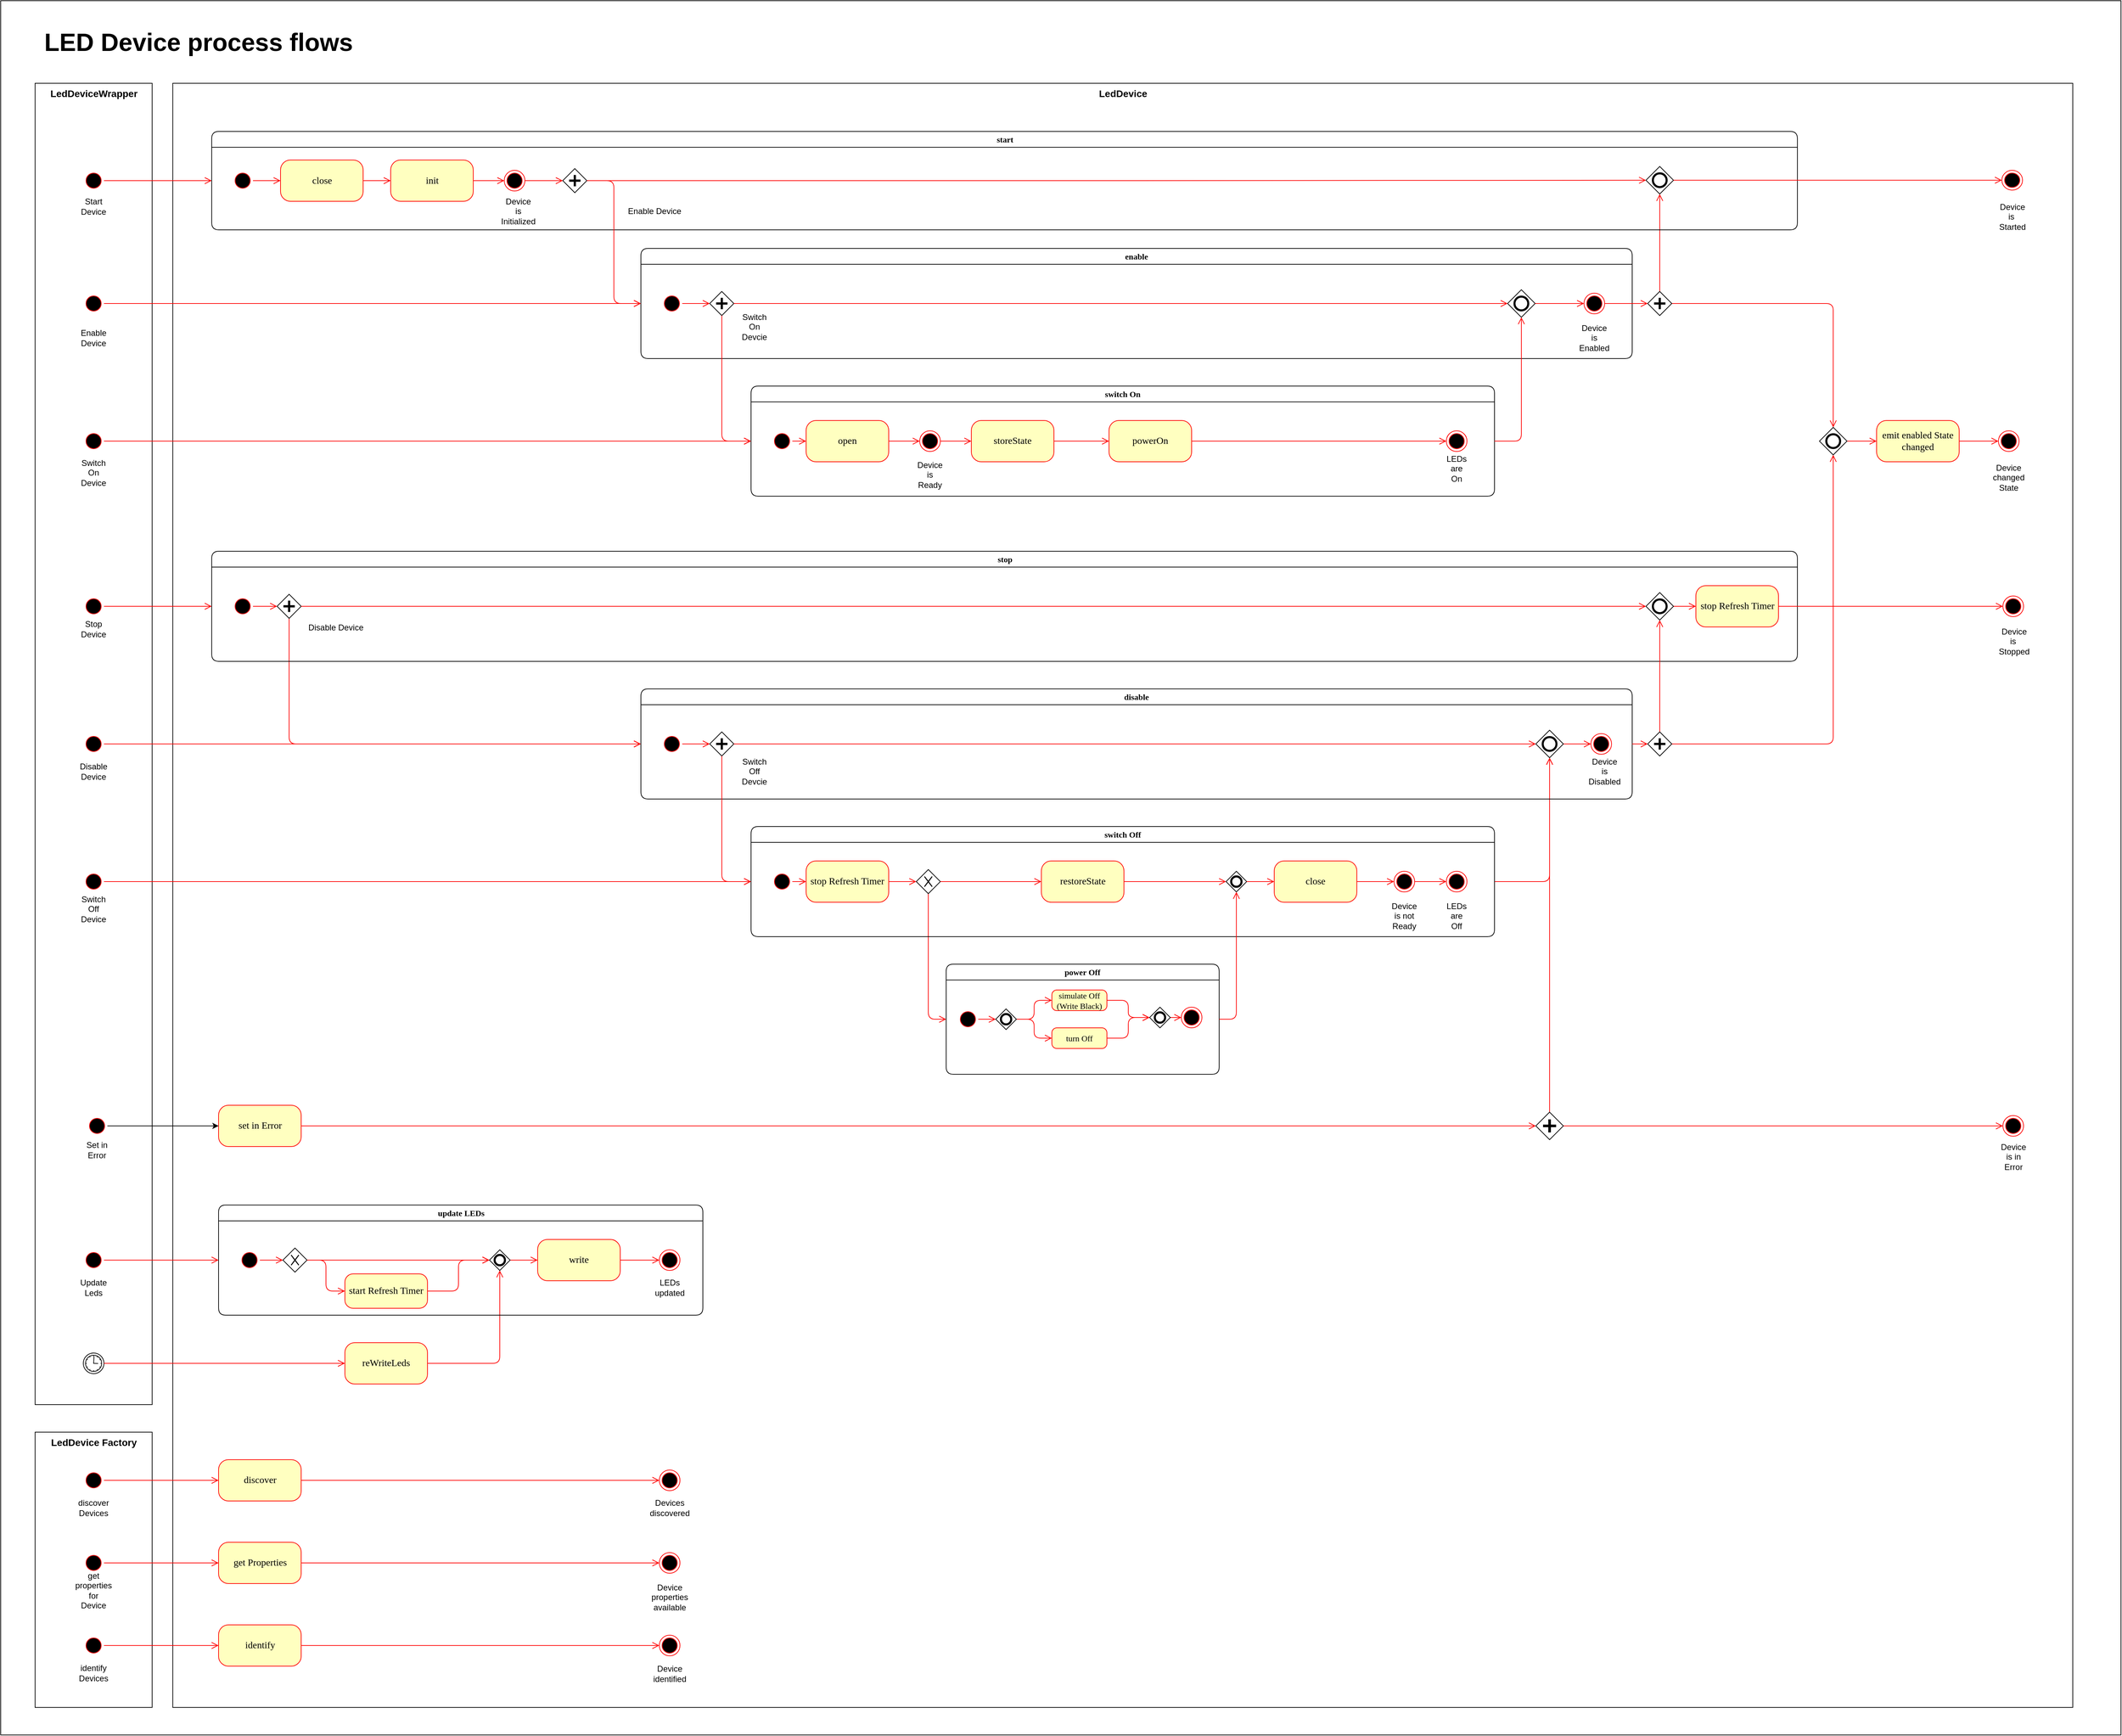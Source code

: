 <mxfile version="13.6.2" type="device"><diagram name="Page-1" id="58cdce13-f638-feb5-8d6f-7d28b1aa9fa0"><mxGraphModel dx="5500" dy="4628" grid="1" gridSize="10" guides="1" tooltips="1" connect="1" arrows="1" fold="1" page="1" pageScale="1" pageWidth="1169" pageHeight="827" background="#ffffff" math="0" shadow="0"><root><mxCell id="0"/><mxCell id="1" parent="0"/><mxCell id="KC-9RBdAyZj4GmPGSqaX-1" value="" style="rounded=0;whiteSpace=wrap;html=1;" vertex="1" parent="1"><mxGeometry x="-530" y="-1200" width="3080" height="2520" as="geometry"/></mxCell><mxCell id="OEBwHscvcHqH_--UUVuh-1" value="LedDevice Factory" style="html=1;horizontal=1;verticalAlign=top;fontSize=14;fontStyle=1" parent="1" vertex="1"><mxGeometry x="-480" y="880" width="170" height="400" as="geometry"/></mxCell><mxCell id="GcNfNORjStkWyMNzSBY6-26" value="LedDevice" style="html=1;horizontal=1;verticalAlign=top;fontSize=14;fontStyle=1" parent="1" vertex="1"><mxGeometry x="-280" y="-1080" width="2760" height="2360" as="geometry"/></mxCell><mxCell id="GcNfNORjStkWyMNzSBY6-25" value="LedDeviceWrapper" style="html=1;horizontal=1;verticalAlign=top;fontSize=14;fontStyle=1" parent="1" vertex="1"><mxGeometry x="-480" y="-1080" width="170" height="1920" as="geometry"/></mxCell><mxCell id="ybY9aJHZhpWAWAnSMmG9-40" style="edgeStyle=orthogonalEdgeStyle;rounded=1;orthogonalLoop=1;jettySize=auto;html=1;entryX=0;entryY=0.5;entryDx=0;entryDy=0;verticalAlign=bottom;strokeColor=#ff0000;endArrow=open;endSize=8;" parent="1" source="382b91b5511bd0f7-1" target="ybY9aJHZhpWAWAnSMmG9-1" edge="1"><mxGeometry relative="1" as="geometry"/></mxCell><mxCell id="382b91b5511bd0f7-1" value="rr" style="ellipse;html=1;shape=startState;fillColor=#000000;strokeColor=#ff0000;rounded=1;shadow=0;comic=0;labelBackgroundColor=none;fontFamily=Verdana;fontSize=12;fontColor=#000000;align=center;direction=south;" parent="1" vertex="1"><mxGeometry x="-410" y="-953.5" width="30" height="30" as="geometry"/></mxCell><mxCell id="vZSG4kwdgQKQsXS_Xv1a-18" style="edgeStyle=orthogonalEdgeStyle;rounded=1;orthogonalLoop=1;jettySize=auto;html=1;entryX=0;entryY=0.5;entryDx=0;entryDy=0;verticalAlign=bottom;strokeColor=#ff0000;endArrow=open;endSize=8;exitX=0.5;exitY=1;exitDx=0;exitDy=0;" parent="1" source="OOtP5NxGiASR6PwRfcax-1" target="9YLg9PnzD5-421YxA_fW-31" edge="1"><mxGeometry relative="1" as="geometry"><mxPoint x="840" y="93.38" as="sourcePoint"/></mxGeometry></mxCell><mxCell id="ybY9aJHZhpWAWAnSMmG9-106" style="edgeStyle=orthogonalEdgeStyle;rounded=1;orthogonalLoop=1;jettySize=auto;html=1;entryX=0;entryY=0.5;entryDx=0;entryDy=0;verticalAlign=bottom;strokeColor=#ff0000;endArrow=open;endSize=8;" parent="1" source="vZSG4kwdgQKQsXS_Xv1a-10" target="ybY9aJHZhpWAWAnSMmG9-78" edge="1"><mxGeometry relative="1" as="geometry"><mxPoint x="445" y="-659" as="targetPoint"/></mxGeometry></mxCell><mxCell id="vZSG4kwdgQKQsXS_Xv1a-10" value="rr" style="ellipse;html=1;shape=startState;fillColor=#000000;strokeColor=#ff0000;rounded=1;shadow=0;comic=0;labelBackgroundColor=none;fontFamily=Verdana;fontSize=12;fontColor=#000000;align=center;direction=south;" parent="1" vertex="1"><mxGeometry x="-410" y="-775.0" width="30" height="30" as="geometry"/></mxCell><mxCell id="vZSG4kwdgQKQsXS_Xv1a-22" style="edgeStyle=orthogonalEdgeStyle;rounded=1;orthogonalLoop=1;jettySize=auto;html=1;exitX=0.5;exitY=0;exitDx=0;exitDy=0;entryX=0;entryY=0.5;entryDx=0;entryDy=0;verticalAlign=bottom;strokeColor=#ff0000;endArrow=open;endSize=8;" parent="1" source="vZSG4kwdgQKQsXS_Xv1a-11" target="ybY9aJHZhpWAWAnSMmG9-201" edge="1"><mxGeometry relative="1" as="geometry"><mxPoint x="-128.5" y="-460.25" as="targetPoint"/></mxGeometry></mxCell><mxCell id="vZSG4kwdgQKQsXS_Xv1a-11" value="rr" style="ellipse;html=1;shape=startState;fillColor=#000000;strokeColor=#ff0000;rounded=1;shadow=0;comic=0;labelBackgroundColor=none;fontFamily=Verdana;fontSize=12;fontColor=#000000;align=center;direction=south;" parent="1" vertex="1"><mxGeometry x="-410" y="-335.0" width="30" height="30" as="geometry"/></mxCell><mxCell id="vZSG4kwdgQKQsXS_Xv1a-34" value="close" style="rounded=1;whiteSpace=wrap;html=1;arcSize=24;fillColor=#ffffc0;strokeColor=#ff0000;shadow=0;comic=0;labelBackgroundColor=none;fontFamily=Verdana;fontSize=14;fontColor=#000000;align=center;" parent="1" vertex="1"><mxGeometry x="-123.5" y="-968.5" width="120" height="60" as="geometry"/></mxCell><mxCell id="vZSG4kwdgQKQsXS_Xv1a-35" value="init" style="rounded=1;whiteSpace=wrap;html=1;arcSize=24;fillColor=#ffffc0;strokeColor=#ff0000;shadow=0;comic=0;labelBackgroundColor=none;fontFamily=Verdana;fontSize=14;fontColor=#000000;align=center;" parent="1" vertex="1"><mxGeometry x="36.5" y="-968.5" width="120" height="60" as="geometry"/></mxCell><mxCell id="vZSG4kwdgQKQsXS_Xv1a-37" style="edgeStyle=orthogonalEdgeStyle;rounded=1;orthogonalLoop=1;jettySize=auto;html=1;exitX=1;exitY=0.5;exitDx=0;exitDy=0;verticalAlign=bottom;strokeColor=#ff0000;endArrow=open;endSize=8;entryX=0;entryY=0.5;entryDx=0;entryDy=0;" parent="1" source="vZSG4kwdgQKQsXS_Xv1a-34" target="vZSG4kwdgQKQsXS_Xv1a-35" edge="1"><mxGeometry relative="1" as="geometry"><mxPoint x="-93.5" y="-880" as="sourcePoint"/><mxPoint x="56.5" y="-950" as="targetPoint"/></mxGeometry></mxCell><mxCell id="vZSG4kwdgQKQsXS_Xv1a-40" value="Start Device" style="text;html=1;strokeColor=none;fillColor=none;align=center;verticalAlign=middle;whiteSpace=wrap;rounded=0;" parent="1" vertex="1"><mxGeometry x="-415" y="-911.25" width="40" height="20" as="geometry"/></mxCell><mxCell id="vZSG4kwdgQKQsXS_Xv1a-41" value="Stop Device" style="text;html=1;strokeColor=none;fillColor=none;align=center;verticalAlign=middle;whiteSpace=wrap;rounded=0;" parent="1" vertex="1"><mxGeometry x="-415" y="-297" width="40" height="20" as="geometry"/></mxCell><mxCell id="vZSG4kwdgQKQsXS_Xv1a-42" value="Enable Device" style="text;html=1;strokeColor=none;fillColor=none;align=center;verticalAlign=middle;whiteSpace=wrap;rounded=0;" parent="1" vertex="1"><mxGeometry x="-415" y="-720" width="40" height="20" as="geometry"/></mxCell><mxCell id="GcNfNORjStkWyMNzSBY6-29" value="rr" style="ellipse;html=1;shape=startState;fillColor=#000000;strokeColor=#ff0000;rounded=1;shadow=0;comic=0;labelBackgroundColor=none;fontFamily=Verdana;fontSize=12;fontColor=#000000;align=center;direction=south;" parent="1" vertex="1"><mxGeometry x="-410" y="615" width="30" height="30" as="geometry"/></mxCell><mxCell id="GcNfNORjStkWyMNzSBY6-30" value="Update&lt;br&gt;Leds" style="text;html=1;strokeColor=none;fillColor=none;align=center;verticalAlign=middle;whiteSpace=wrap;rounded=0;" parent="1" vertex="1"><mxGeometry x="-415" y="660" width="40" height="20" as="geometry"/></mxCell><mxCell id="GcNfNORjStkWyMNzSBY6-31" style="edgeStyle=orthogonalEdgeStyle;rounded=1;orthogonalLoop=1;jettySize=auto;html=1;exitX=0.5;exitY=0;exitDx=0;exitDy=0;entryX=0;entryY=0.5;entryDx=0;entryDy=0;verticalAlign=bottom;strokeColor=#ff0000;endArrow=open;endSize=8;" parent="1" source="GcNfNORjStkWyMNzSBY6-29" target="9YLg9PnzD5-421YxA_fW-58" edge="1"><mxGeometry relative="1" as="geometry"><mxPoint x="-250" y="660" as="sourcePoint"/><mxPoint x="-215" y="830" as="targetPoint"/></mxGeometry></mxCell><mxCell id="GcNfNORjStkWyMNzSBY6-32" value="discover" style="rounded=1;whiteSpace=wrap;html=1;arcSize=24;fillColor=#ffffc0;strokeColor=#ff0000;shadow=0;comic=0;labelBackgroundColor=none;fontFamily=Verdana;fontSize=14;fontColor=#000000;align=center;" parent="1" vertex="1"><mxGeometry x="-213.5" y="920" width="120" height="60" as="geometry"/></mxCell><mxCell id="GcNfNORjStkWyMNzSBY6-33" value="rr" style="ellipse;html=1;shape=startState;fillColor=#000000;strokeColor=#ff0000;rounded=1;shadow=0;comic=0;labelBackgroundColor=none;fontFamily=Verdana;fontSize=12;fontColor=#000000;align=center;direction=south;" parent="1" vertex="1"><mxGeometry x="-410" y="935" width="30" height="30" as="geometry"/></mxCell><mxCell id="GcNfNORjStkWyMNzSBY6-34" value="discover&lt;br&gt;Devices" style="text;html=1;strokeColor=none;fillColor=none;align=center;verticalAlign=middle;whiteSpace=wrap;rounded=0;" parent="1" vertex="1"><mxGeometry x="-415" y="980" width="40" height="20" as="geometry"/></mxCell><mxCell id="GcNfNORjStkWyMNzSBY6-35" style="edgeStyle=orthogonalEdgeStyle;rounded=1;orthogonalLoop=1;jettySize=auto;html=1;exitX=0.5;exitY=0;exitDx=0;exitDy=0;entryX=0;entryY=0.5;entryDx=0;entryDy=0;verticalAlign=bottom;strokeColor=#ff0000;endArrow=open;endSize=8;" parent="1" source="GcNfNORjStkWyMNzSBY6-33" target="GcNfNORjStkWyMNzSBY6-32" edge="1"><mxGeometry relative="1" as="geometry"><mxPoint x="-255" y="780" as="sourcePoint"/><mxPoint x="-210" y="780" as="targetPoint"/></mxGeometry></mxCell><mxCell id="GcNfNORjStkWyMNzSBY6-36" value="get Properties" style="rounded=1;whiteSpace=wrap;html=1;arcSize=24;fillColor=#ffffc0;strokeColor=#ff0000;shadow=0;comic=0;labelBackgroundColor=none;fontFamily=Verdana;fontSize=14;fontColor=#000000;align=center;" parent="1" vertex="1"><mxGeometry x="-213.5" y="1040" width="120" height="60" as="geometry"/></mxCell><mxCell id="GcNfNORjStkWyMNzSBY6-37" value="rr" style="ellipse;html=1;shape=startState;fillColor=#000000;strokeColor=#ff0000;rounded=1;shadow=0;comic=0;labelBackgroundColor=none;fontFamily=Verdana;fontSize=12;fontColor=#000000;align=center;direction=south;" parent="1" vertex="1"><mxGeometry x="-410" y="1055" width="30" height="30" as="geometry"/></mxCell><mxCell id="GcNfNORjStkWyMNzSBY6-38" value="get properties for Device" style="text;html=1;strokeColor=none;fillColor=none;align=center;verticalAlign=middle;whiteSpace=wrap;rounded=0;" parent="1" vertex="1"><mxGeometry x="-415" y="1100" width="40" height="20" as="geometry"/></mxCell><mxCell id="GcNfNORjStkWyMNzSBY6-39" style="edgeStyle=orthogonalEdgeStyle;rounded=1;orthogonalLoop=1;jettySize=auto;html=1;exitX=0.5;exitY=0;exitDx=0;exitDy=0;entryX=0;entryY=0.5;entryDx=0;entryDy=0;verticalAlign=bottom;strokeColor=#ff0000;endArrow=open;endSize=8;" parent="1" source="GcNfNORjStkWyMNzSBY6-37" target="GcNfNORjStkWyMNzSBY6-36" edge="1"><mxGeometry relative="1" as="geometry"><mxPoint x="-255" y="900" as="sourcePoint"/><mxPoint x="-210" y="900" as="targetPoint"/></mxGeometry></mxCell><mxCell id="GcNfNORjStkWyMNzSBY6-40" value="reWriteLeds" style="rounded=1;whiteSpace=wrap;html=1;arcSize=24;fillColor=#ffffc0;strokeColor=#ff0000;shadow=0;comic=0;labelBackgroundColor=none;fontFamily=Verdana;fontSize=14;fontColor=#000000;align=center;" parent="1" vertex="1"><mxGeometry x="-30" y="750" width="120" height="60" as="geometry"/></mxCell><mxCell id="GcNfNORjStkWyMNzSBY6-42" value="" style="shape=mxgraph.bpmn.shape;html=1;verticalLabelPosition=bottom;labelBackgroundColor=#ffffff;verticalAlign=top;align=center;perimeter=ellipsePerimeter;outlineConnect=0;outline=standard;symbol=timer;" parent="1" vertex="1"><mxGeometry x="-410" y="765" width="30" height="30" as="geometry"/></mxCell><mxCell id="GcNfNORjStkWyMNzSBY6-45" style="edgeStyle=orthogonalEdgeStyle;rounded=1;orthogonalLoop=1;jettySize=auto;html=1;exitX=1;exitY=0.5;exitDx=0;exitDy=0;entryX=0;entryY=0.5;entryDx=0;entryDy=0;verticalAlign=bottom;strokeColor=#ff0000;endArrow=open;endSize=8;" parent="1" source="GcNfNORjStkWyMNzSBY6-42" target="GcNfNORjStkWyMNzSBY6-40" edge="1"><mxGeometry relative="1" as="geometry"><mxPoint x="-361.5" y="670" as="sourcePoint"/><mxPoint x="-316.5" y="670" as="targetPoint"/></mxGeometry></mxCell><mxCell id="GcNfNORjStkWyMNzSBY6-46" style="edgeStyle=orthogonalEdgeStyle;rounded=1;orthogonalLoop=1;jettySize=auto;html=1;entryX=0.5;entryY=1;entryDx=0;entryDy=0;verticalAlign=bottom;strokeColor=#ff0000;endArrow=open;endSize=8;exitX=1;exitY=0.5;exitDx=0;exitDy=0;" parent="1" source="GcNfNORjStkWyMNzSBY6-40" target="9YLg9PnzD5-421YxA_fW-80" edge="1"><mxGeometry relative="1" as="geometry"><mxPoint x="-356.5" y="771" as="sourcePoint"/><mxPoint x="-136.5" y="681" as="targetPoint"/></mxGeometry></mxCell><mxCell id="GcNfNORjStkWyMNzSBY6-55" style="edgeStyle=orthogonalEdgeStyle;rounded=1;orthogonalLoop=1;jettySize=auto;html=1;exitX=1;exitY=0.5;exitDx=0;exitDy=0;entryX=0;entryY=0.5;entryDx=0;entryDy=0;verticalAlign=bottom;strokeColor=#ff0000;endArrow=open;endSize=8;" parent="1" source="GcNfNORjStkWyMNzSBY6-32" target="GcNfNORjStkWyMNzSBY6-57" edge="1"><mxGeometry relative="1" as="geometry"><mxPoint x="130" y="950" as="targetPoint"/><mxPoint x="70" y="950" as="sourcePoint"/></mxGeometry></mxCell><mxCell id="GcNfNORjStkWyMNzSBY6-56" value="Devices discovered" style="text;html=1;strokeColor=none;fillColor=none;align=center;verticalAlign=middle;whiteSpace=wrap;rounded=0;" parent="1" vertex="1"><mxGeometry x="421.78" y="980" width="40" height="20" as="geometry"/></mxCell><mxCell id="GcNfNORjStkWyMNzSBY6-57" value="" style="ellipse;html=1;shape=endState;fillColor=#000000;strokeColor=#ff0000;" parent="1" vertex="1"><mxGeometry x="426.78" y="935" width="30" height="30" as="geometry"/></mxCell><mxCell id="GcNfNORjStkWyMNzSBY6-60" style="edgeStyle=orthogonalEdgeStyle;rounded=1;orthogonalLoop=1;jettySize=auto;html=1;exitX=1;exitY=0.5;exitDx=0;exitDy=0;entryX=0;entryY=0.5;entryDx=0;entryDy=0;verticalAlign=bottom;strokeColor=#ff0000;endArrow=open;endSize=8;" parent="1" source="GcNfNORjStkWyMNzSBY6-36" target="GcNfNORjStkWyMNzSBY6-62" edge="1"><mxGeometry relative="1" as="geometry"><mxPoint x="130" y="1065" as="targetPoint"/><mxPoint x="70" y="1065" as="sourcePoint"/></mxGeometry></mxCell><mxCell id="GcNfNORjStkWyMNzSBY6-61" value="Device&lt;br&gt;properties available" style="text;html=1;strokeColor=none;fillColor=none;align=center;verticalAlign=middle;whiteSpace=wrap;rounded=0;" parent="1" vertex="1"><mxGeometry x="421.78" y="1110" width="40" height="20" as="geometry"/></mxCell><mxCell id="GcNfNORjStkWyMNzSBY6-62" value="" style="ellipse;html=1;shape=endState;fillColor=#000000;strokeColor=#ff0000;" parent="1" vertex="1"><mxGeometry x="426.78" y="1055" width="30" height="30" as="geometry"/></mxCell><mxCell id="ybY9aJHZhpWAWAnSMmG9-141" style="edgeStyle=orthogonalEdgeStyle;rounded=1;orthogonalLoop=1;jettySize=auto;html=1;verticalAlign=bottom;strokeColor=#ff0000;endArrow=open;endSize=8;entryX=0.5;entryY=1;entryDx=0;entryDy=0;" parent="1" source="GcNfNORjStkWyMNzSBY6-77" target="ybY9aJHZhpWAWAnSMmG9-146" edge="1"><mxGeometry relative="1" as="geometry"/></mxCell><mxCell id="GcNfNORjStkWyMNzSBY6-77" value="switch Off" style="swimlane;whiteSpace=wrap;html=1;rounded=1;shadow=0;comic=0;labelBackgroundColor=none;strokeWidth=1;fontFamily=Verdana;fontSize=12;align=center;" parent="1" vertex="1"><mxGeometry x="560" width="1080" height="160" as="geometry"/></mxCell><mxCell id="vZSG4kwdgQKQsXS_Xv1a-49" value="LEDs are&lt;br&gt;Off" style="text;html=1;strokeColor=none;fillColor=none;align=center;verticalAlign=middle;whiteSpace=wrap;rounded=0;" parent="GcNfNORjStkWyMNzSBY6-77" vertex="1"><mxGeometry x="1005.0" y="120" width="40" height="20" as="geometry"/></mxCell><mxCell id="ybY9aJHZhpWAWAnSMmG9-176" value="Device&lt;br&gt;is not&lt;br&gt;Ready" style="text;html=1;strokeColor=none;fillColor=none;align=center;verticalAlign=middle;whiteSpace=wrap;rounded=0;" parent="GcNfNORjStkWyMNzSBY6-77" vertex="1"><mxGeometry x="914" y="120" width="70" height="20" as="geometry"/></mxCell><mxCell id="GcNfNORjStkWyMNzSBY6-75" value="rr" style="ellipse;html=1;shape=startState;fillColor=#000000;strokeColor=#ff0000;rounded=1;shadow=0;comic=0;labelBackgroundColor=none;fontFamily=Verdana;fontSize=12;fontColor=#000000;align=center;direction=south;" parent="GcNfNORjStkWyMNzSBY6-77" vertex="1"><mxGeometry x="30" y="65" width="30" height="30" as="geometry"/></mxCell><mxCell id="GcNfNORjStkWyMNzSBY6-74" value="stop Refresh Timer" style="rounded=1;whiteSpace=wrap;html=1;arcSize=24;fillColor=#ffffc0;strokeColor=#ff0000;shadow=0;comic=0;labelBackgroundColor=none;fontFamily=Verdana;fontSize=14;fontColor=#000000;align=center;" parent="GcNfNORjStkWyMNzSBY6-77" vertex="1"><mxGeometry x="80" y="50.0" width="120" height="60" as="geometry"/></mxCell><mxCell id="GcNfNORjStkWyMNzSBY6-76" style="edgeStyle=orthogonalEdgeStyle;rounded=1;orthogonalLoop=1;jettySize=auto;html=1;exitX=0.5;exitY=0;exitDx=0;exitDy=0;entryX=0;entryY=0.5;entryDx=0;entryDy=0;verticalAlign=bottom;strokeColor=#ff0000;endArrow=open;endSize=8;" parent="GcNfNORjStkWyMNzSBY6-77" source="GcNfNORjStkWyMNzSBY6-75" target="GcNfNORjStkWyMNzSBY6-74" edge="1"><mxGeometry relative="1" as="geometry"/></mxCell><mxCell id="OOtP5NxGiASR6PwRfcax-1" value="" style="shape=mxgraph.bpmn.shape;html=1;verticalLabelPosition=bottom;labelBackgroundColor=#ffffff;verticalAlign=top;align=center;perimeter=rhombusPerimeter;background=gateway;outlineConnect=0;outline=none;symbol=exclusiveGw;" parent="GcNfNORjStkWyMNzSBY6-77" vertex="1"><mxGeometry x="240" y="62.5" width="35" height="35" as="geometry"/></mxCell><mxCell id="OOtP5NxGiASR6PwRfcax-7" style="edgeStyle=orthogonalEdgeStyle;rounded=1;orthogonalLoop=1;jettySize=auto;html=1;exitX=1;exitY=0.5;exitDx=0;exitDy=0;entryX=0;entryY=0.5;entryDx=0;entryDy=0;verticalAlign=bottom;strokeColor=#ff0000;endArrow=open;endSize=8;" parent="GcNfNORjStkWyMNzSBY6-77" source="GcNfNORjStkWyMNzSBY6-74" target="OOtP5NxGiASR6PwRfcax-1" edge="1"><mxGeometry relative="1" as="geometry"><mxPoint x="216" y="94" as="sourcePoint"/><mxPoint x="266" y="94" as="targetPoint"/></mxGeometry></mxCell><mxCell id="vZSG4kwdgQKQsXS_Xv1a-4" value="restoreState" style="rounded=1;whiteSpace=wrap;html=1;arcSize=24;fillColor=#ffffc0;strokeColor=#ff0000;shadow=0;comic=0;labelBackgroundColor=none;fontFamily=Verdana;fontSize=14;fontColor=#000000;align=center;" parent="GcNfNORjStkWyMNzSBY6-77" vertex="1"><mxGeometry x="421.72" y="50.0" width="120" height="60" as="geometry"/></mxCell><mxCell id="vZSG4kwdgQKQsXS_Xv1a-17" style="edgeStyle=orthogonalEdgeStyle;rounded=1;orthogonalLoop=1;jettySize=auto;html=1;exitX=1;exitY=0.5;exitDx=0;exitDy=0;entryX=0;entryY=0.5;entryDx=0;entryDy=0;verticalAlign=bottom;strokeColor=#ff0000;endArrow=open;endSize=8;" parent="GcNfNORjStkWyMNzSBY6-77" source="OOtP5NxGiASR6PwRfcax-1" target="vZSG4kwdgQKQsXS_Xv1a-4" edge="1"><mxGeometry relative="1" as="geometry"><mxPoint x="216" y="94" as="sourcePoint"/></mxGeometry></mxCell><mxCell id="vZSG4kwdgQKQsXS_Xv1a-26" style="edgeStyle=orthogonalEdgeStyle;rounded=1;orthogonalLoop=1;jettySize=auto;html=1;exitX=1;exitY=0.5;exitDx=0;exitDy=0;entryX=0;entryY=0.5;entryDx=0;entryDy=0;verticalAlign=bottom;strokeColor=#ff0000;endArrow=open;endSize=8;" parent="GcNfNORjStkWyMNzSBY6-77" source="ybY9aJHZhpWAWAnSMmG9-171" target="vZSG4kwdgQKQsXS_Xv1a-24" edge="1"><mxGeometry relative="1" as="geometry"><mxPoint x="947.5" y="98" as="targetPoint"/></mxGeometry></mxCell><mxCell id="vZSG4kwdgQKQsXS_Xv1a-1" value="close" style="rounded=1;whiteSpace=wrap;html=1;arcSize=24;fillColor=#ffffc0;strokeColor=#ff0000;shadow=0;comic=0;labelBackgroundColor=none;fontFamily=Verdana;fontSize=14;fontColor=#000000;align=center;" parent="GcNfNORjStkWyMNzSBY6-77" vertex="1"><mxGeometry x="760" y="50.0" width="120" height="60" as="geometry"/></mxCell><mxCell id="vZSG4kwdgQKQsXS_Xv1a-24" value="" style="ellipse;html=1;shape=endState;fillColor=#000000;strokeColor=#ff0000;" parent="GcNfNORjStkWyMNzSBY6-77" vertex="1"><mxGeometry x="1010" y="65.0" width="30" height="30" as="geometry"/></mxCell><mxCell id="ybY9aJHZhpWAWAnSMmG9-171" value="" style="ellipse;html=1;shape=endState;fillColor=#000000;strokeColor=#ff0000;" parent="GcNfNORjStkWyMNzSBY6-77" vertex="1"><mxGeometry x="934" y="65.0" width="30" height="30" as="geometry"/></mxCell><mxCell id="ybY9aJHZhpWAWAnSMmG9-172" style="edgeStyle=orthogonalEdgeStyle;rounded=1;orthogonalLoop=1;jettySize=auto;html=1;exitX=1;exitY=0.5;exitDx=0;exitDy=0;entryX=0;entryY=0.5;entryDx=0;entryDy=0;verticalAlign=bottom;strokeColor=#ff0000;endArrow=open;endSize=8;" parent="GcNfNORjStkWyMNzSBY6-77" source="vZSG4kwdgQKQsXS_Xv1a-1" target="ybY9aJHZhpWAWAnSMmG9-171" edge="1"><mxGeometry relative="1" as="geometry"><mxPoint x="945.0" y="94" as="targetPoint"/><mxPoint x="887.5" y="94.0" as="sourcePoint"/></mxGeometry></mxCell><mxCell id="OOtP5NxGiASR6PwRfcax-3" value="" style="shape=mxgraph.bpmn.shape;html=1;verticalLabelPosition=bottom;labelBackgroundColor=#ffffff;verticalAlign=top;align=center;perimeter=rhombusPerimeter;background=gateway;outlineConnect=0;outline=end;symbol=general;" parent="GcNfNORjStkWyMNzSBY6-77" vertex="1"><mxGeometry x="690" y="65.0" width="30" height="30" as="geometry"/></mxCell><mxCell id="OOtP5NxGiASR6PwRfcax-5" style="edgeStyle=orthogonalEdgeStyle;rounded=1;orthogonalLoop=1;jettySize=auto;html=1;entryX=0;entryY=0.5;entryDx=0;entryDy=0;verticalAlign=bottom;strokeColor=#ff0000;endArrow=open;endSize=8;exitX=1;exitY=0.5;exitDx=0;exitDy=0;" parent="GcNfNORjStkWyMNzSBY6-77" source="OOtP5NxGiASR6PwRfcax-3" target="vZSG4kwdgQKQsXS_Xv1a-1" edge="1"><mxGeometry relative="1" as="geometry"><mxPoint x="733.5" y="94.0" as="sourcePoint"/><mxPoint x="557.5" y="-100" as="targetPoint"/></mxGeometry></mxCell><mxCell id="OOtP5NxGiASR6PwRfcax-4" style="edgeStyle=orthogonalEdgeStyle;rounded=1;orthogonalLoop=1;jettySize=auto;html=1;verticalAlign=bottom;strokeColor=#ff0000;endArrow=open;endSize=8;entryX=0;entryY=0.5;entryDx=0;entryDy=0;exitX=1;exitY=0.5;exitDx=0;exitDy=0;" parent="GcNfNORjStkWyMNzSBY6-77" source="vZSG4kwdgQKQsXS_Xv1a-4" target="OOtP5NxGiASR6PwRfcax-3" edge="1"><mxGeometry relative="1" as="geometry"><mxPoint x="440" y="93" as="sourcePoint"/><mxPoint x="645" y="99.38" as="targetPoint"/></mxGeometry></mxCell><mxCell id="GcNfNORjStkWyMNzSBY6-90" style="edgeStyle=orthogonalEdgeStyle;rounded=1;orthogonalLoop=1;jettySize=auto;html=1;exitX=1;exitY=0.5;exitDx=0;exitDy=0;entryX=0;entryY=0.5;entryDx=0;entryDy=0;fontSize=11;verticalAlign=bottom;strokeColor=#ff0000;endArrow=open;endSize=8;" parent="1" source="GcNfNORjStkWyMNzSBY6-100" target="GcNfNORjStkWyMNzSBY6-89" edge="1"><mxGeometry relative="1" as="geometry"><mxPoint x="2170.5" y="-536" as="sourcePoint"/></mxGeometry></mxCell><mxCell id="GcNfNORjStkWyMNzSBY6-87" value="switch On" style="swimlane;whiteSpace=wrap;html=1;rounded=1;shadow=0;comic=0;labelBackgroundColor=none;strokeWidth=1;fontFamily=Verdana;fontSize=12;align=center;" parent="1" vertex="1"><mxGeometry x="560" y="-640" width="1080" height="160" as="geometry"/></mxCell><mxCell id="382b91b5511bd0f7-9" value="open" style="rounded=1;whiteSpace=wrap;html=1;arcSize=24;fillColor=#ffffc0;strokeColor=#ff0000;shadow=0;comic=0;labelBackgroundColor=none;fontFamily=Verdana;fontSize=14;fontColor=#000000;align=center;" parent="GcNfNORjStkWyMNzSBY6-87" vertex="1"><mxGeometry x="80" y="50" width="120" height="60" as="geometry"/></mxCell><mxCell id="vZSG4kwdgQKQsXS_Xv1a-14" style="edgeStyle=orthogonalEdgeStyle;rounded=1;orthogonalLoop=1;jettySize=auto;html=1;verticalAlign=bottom;strokeColor=#ff0000;endArrow=open;endSize=8;" parent="GcNfNORjStkWyMNzSBY6-87" source="GcNfNORjStkWyMNzSBY6-88" target="382b91b5511bd0f7-9" edge="1"><mxGeometry relative="1" as="geometry"><mxPoint x="207.5" y="85" as="sourcePoint"/></mxGeometry></mxCell><mxCell id="vZSG4kwdgQKQsXS_Xv1a-3" value="powerOn" style="rounded=1;whiteSpace=wrap;html=1;arcSize=24;fillColor=#ffffc0;strokeColor=#ff0000;shadow=0;comic=0;labelBackgroundColor=none;fontFamily=Verdana;fontSize=14;fontColor=#000000;align=center;" parent="GcNfNORjStkWyMNzSBY6-87" vertex="1"><mxGeometry x="520" y="50" width="120" height="60" as="geometry"/></mxCell><mxCell id="vZSG4kwdgQKQsXS_Xv1a-16" style="edgeStyle=orthogonalEdgeStyle;rounded=1;orthogonalLoop=1;jettySize=auto;html=1;exitX=1;exitY=0.5;exitDx=0;exitDy=0;entryX=0;entryY=0.5;entryDx=0;entryDy=0;verticalAlign=bottom;strokeColor=#ff0000;endArrow=open;endSize=8;" parent="GcNfNORjStkWyMNzSBY6-87" source="vZSG4kwdgQKQsXS_Xv1a-5" target="vZSG4kwdgQKQsXS_Xv1a-3" edge="1"><mxGeometry relative="1" as="geometry"/></mxCell><mxCell id="vZSG4kwdgQKQsXS_Xv1a-5" value="storeState" style="rounded=1;whiteSpace=wrap;html=1;arcSize=24;fillColor=#ffffc0;strokeColor=#ff0000;shadow=0;comic=0;labelBackgroundColor=none;fontFamily=Verdana;fontSize=14;fontColor=#000000;align=center;" parent="GcNfNORjStkWyMNzSBY6-87" vertex="1"><mxGeometry x="320" y="50" width="120" height="60" as="geometry"/></mxCell><mxCell id="vZSG4kwdgQKQsXS_Xv1a-15" style="edgeStyle=orthogonalEdgeStyle;rounded=1;orthogonalLoop=1;jettySize=auto;html=1;exitX=1;exitY=0.5;exitDx=0;exitDy=0;entryX=0;entryY=0.5;entryDx=0;entryDy=0;verticalAlign=bottom;strokeColor=#ff0000;endArrow=open;endSize=8;" parent="GcNfNORjStkWyMNzSBY6-87" source="ybY9aJHZhpWAWAnSMmG9-168" target="vZSG4kwdgQKQsXS_Xv1a-5" edge="1"><mxGeometry relative="1" as="geometry"/></mxCell><mxCell id="vZSG4kwdgQKQsXS_Xv1a-23" value="" style="ellipse;html=1;shape=endState;fillColor=#000000;strokeColor=#ff0000;" parent="GcNfNORjStkWyMNzSBY6-87" vertex="1"><mxGeometry x="1010" y="65" width="30" height="30" as="geometry"/></mxCell><mxCell id="vZSG4kwdgQKQsXS_Xv1a-25" style="edgeStyle=orthogonalEdgeStyle;rounded=1;orthogonalLoop=1;jettySize=auto;html=1;entryX=0;entryY=0.5;entryDx=0;entryDy=0;verticalAlign=bottom;strokeColor=#ff0000;endArrow=open;endSize=8;entryPerimeter=0;" parent="GcNfNORjStkWyMNzSBY6-87" source="vZSG4kwdgQKQsXS_Xv1a-3" target="vZSG4kwdgQKQsXS_Xv1a-23" edge="1"><mxGeometry relative="1" as="geometry"><mxPoint x="869" y="89" as="targetPoint"/><mxPoint x="649" y="89" as="sourcePoint"/></mxGeometry></mxCell><mxCell id="vZSG4kwdgQKQsXS_Xv1a-48" value="LEDs are&lt;br&gt;On" style="text;html=1;strokeColor=none;fillColor=none;align=center;verticalAlign=middle;whiteSpace=wrap;rounded=0;" parent="GcNfNORjStkWyMNzSBY6-87" vertex="1"><mxGeometry x="1005.0" y="110" width="40" height="20" as="geometry"/></mxCell><mxCell id="GcNfNORjStkWyMNzSBY6-88" value="rr" style="ellipse;html=1;shape=startState;fillColor=#000000;strokeColor=#ff0000;rounded=1;shadow=0;comic=0;labelBackgroundColor=none;fontFamily=Verdana;fontSize=12;fontColor=#000000;align=center;direction=south;" parent="GcNfNORjStkWyMNzSBY6-87" vertex="1"><mxGeometry x="30" y="65" width="30" height="30" as="geometry"/></mxCell><mxCell id="ybY9aJHZhpWAWAnSMmG9-168" value="" style="ellipse;html=1;shape=endState;fillColor=#000000;strokeColor=#ff0000;" parent="GcNfNORjStkWyMNzSBY6-87" vertex="1"><mxGeometry x="245" y="65" width="30" height="30" as="geometry"/></mxCell><mxCell id="ybY9aJHZhpWAWAnSMmG9-169" style="edgeStyle=orthogonalEdgeStyle;rounded=1;orthogonalLoop=1;jettySize=auto;html=1;exitX=1;exitY=0.5;exitDx=0;exitDy=0;entryX=0;entryY=0.5;entryDx=0;entryDy=0;verticalAlign=bottom;strokeColor=#ff0000;endArrow=open;endSize=8;" parent="GcNfNORjStkWyMNzSBY6-87" source="382b91b5511bd0f7-9" target="ybY9aJHZhpWAWAnSMmG9-168" edge="1"><mxGeometry relative="1" as="geometry"><mxPoint x="973.5" y="875" as="sourcePoint"/><mxPoint x="1075" y="875" as="targetPoint"/></mxGeometry></mxCell><mxCell id="ybY9aJHZhpWAWAnSMmG9-170" value="Device&lt;br&gt;is&lt;br&gt;Ready" style="text;html=1;strokeColor=none;fillColor=none;align=center;verticalAlign=middle;whiteSpace=wrap;rounded=0;" parent="GcNfNORjStkWyMNzSBY6-87" vertex="1"><mxGeometry x="225" y="119" width="70" height="20" as="geometry"/></mxCell><mxCell id="GcNfNORjStkWyMNzSBY6-94" style="edgeStyle=orthogonalEdgeStyle;rounded=1;orthogonalLoop=1;jettySize=auto;html=1;exitX=1;exitY=0.5;exitDx=0;exitDy=0;entryX=0;entryY=0.5;entryDx=0;entryDy=0;fontSize=11;verticalAlign=bottom;strokeColor=#ff0000;endArrow=open;endSize=8;" parent="1" source="GcNfNORjStkWyMNzSBY6-89" target="GcNfNORjStkWyMNzSBY6-92" edge="1"><mxGeometry relative="1" as="geometry"/></mxCell><mxCell id="GcNfNORjStkWyMNzSBY6-89" value="emit enabled State changed" style="rounded=1;whiteSpace=wrap;html=1;arcSize=24;fillColor=#ffffc0;strokeColor=#ff0000;shadow=0;comic=0;labelBackgroundColor=none;fontFamily=Verdana;fontSize=14;fontColor=#000000;align=center;" parent="1" vertex="1"><mxGeometry x="2195.0" y="-590.0" width="120" height="60" as="geometry"/></mxCell><mxCell id="GcNfNORjStkWyMNzSBY6-92" value="" style="ellipse;html=1;shape=endState;fillColor=#000000;strokeColor=#ff0000;" parent="1" vertex="1"><mxGeometry x="2372" y="-575.0" width="30" height="30" as="geometry"/></mxCell><mxCell id="GcNfNORjStkWyMNzSBY6-97" style="edgeStyle=orthogonalEdgeStyle;rounded=1;orthogonalLoop=1;jettySize=auto;html=1;exitX=1;exitY=0.5;exitDx=0;exitDy=0;entryX=0;entryY=0.5;entryDx=0;entryDy=0;fontSize=11;verticalAlign=bottom;strokeColor=#ff0000;endArrow=open;endSize=8;" parent="1" source="GcNfNORjStkWyMNzSBY6-105" target="GcNfNORjStkWyMNzSBY6-96" edge="1"><mxGeometry relative="1" as="geometry"><mxPoint x="1893" y="1050.0" as="sourcePoint"/></mxGeometry></mxCell><mxCell id="ybY9aJHZhpWAWAnSMmG9-72" style="edgeStyle=orthogonalEdgeStyle;rounded=1;orthogonalLoop=1;jettySize=auto;html=1;entryX=0;entryY=0.5;entryDx=0;entryDy=0;verticalAlign=bottom;strokeColor=#ff0000;endArrow=open;endSize=8;" parent="1" source="GcNfNORjStkWyMNzSBY6-95" target="GcNfNORjStkWyMNzSBY6-105" edge="1"><mxGeometry relative="1" as="geometry"/></mxCell><mxCell id="GcNfNORjStkWyMNzSBY6-95" value="set in Error" style="rounded=1;whiteSpace=wrap;html=1;arcSize=24;fillColor=#ffffc0;strokeColor=#ff0000;shadow=0;comic=0;labelBackgroundColor=none;fontFamily=Verdana;fontSize=14;fontColor=#000000;align=center;" parent="1" vertex="1"><mxGeometry x="-213.5" y="405" width="120" height="60" as="geometry"/></mxCell><mxCell id="GcNfNORjStkWyMNzSBY6-96" value="" style="ellipse;html=1;shape=endState;fillColor=#000000;strokeColor=#ff0000;" parent="1" vertex="1"><mxGeometry x="2378.5" y="420" width="30" height="30" as="geometry"/></mxCell><mxCell id="GcNfNORjStkWyMNzSBY6-98" value="Device is in Error" style="text;html=1;strokeColor=none;fillColor=none;align=center;verticalAlign=middle;whiteSpace=wrap;rounded=0;" parent="1" vertex="1"><mxGeometry x="2373.5" y="470" width="40" height="20" as="geometry"/></mxCell><mxCell id="ybY9aJHZhpWAWAnSMmG9-242" style="edgeStyle=orthogonalEdgeStyle;rounded=1;orthogonalLoop=1;jettySize=auto;html=1;entryX=0.5;entryY=1;entryDx=0;entryDy=0;verticalAlign=bottom;strokeColor=#ff0000;endArrow=open;endSize=8;exitX=0.5;exitY=0;exitDx=0;exitDy=0;" parent="1" source="9YLg9PnzD5-421YxA_fW-94" target="ybY9aJHZhpWAWAnSMmG9-238" edge="1"><mxGeometry relative="1" as="geometry"/></mxCell><mxCell id="GcNfNORjStkWyMNzSBY6-100" value="" style="shape=mxgraph.bpmn.shape;html=1;verticalLabelPosition=bottom;labelBackgroundColor=#ffffff;verticalAlign=top;align=center;perimeter=rhombusPerimeter;background=gateway;outlineConnect=0;outline=end;symbol=general;fontSize=14;" parent="1" vertex="1"><mxGeometry x="2112" y="-580.0" width="40" height="40" as="geometry"/></mxCell><mxCell id="ybY9aJHZhpWAWAnSMmG9-236" style="edgeStyle=orthogonalEdgeStyle;rounded=1;orthogonalLoop=1;jettySize=auto;html=1;verticalAlign=bottom;strokeColor=#ff0000;endArrow=open;endSize=8;" parent="1" source="GcNfNORjStkWyMNzSBY6-105" edge="1"><mxGeometry relative="1" as="geometry"><mxPoint x="1720" y="-100" as="targetPoint"/></mxGeometry></mxCell><mxCell id="GcNfNORjStkWyMNzSBY6-105" value="" style="shape=mxgraph.bpmn.shape;html=1;verticalLabelPosition=bottom;labelBackgroundColor=#ffffff;verticalAlign=top;align=center;perimeter=rhombusPerimeter;background=gateway;outlineConnect=0;outline=none;symbol=parallelGw;fontSize=14;" parent="1" vertex="1"><mxGeometry x="1700.0" y="415" width="40" height="40" as="geometry"/></mxCell><mxCell id="GcNfNORjStkWyMNzSBY6-108" value="Device changed State" style="text;html=1;strokeColor=none;fillColor=none;align=center;verticalAlign=middle;whiteSpace=wrap;rounded=0;" parent="1" vertex="1"><mxGeometry x="2367" y="-517.12" width="40" height="20" as="geometry"/></mxCell><mxCell id="yCKqEOFqsvKoJBiMO-Sy-1" value="identify" style="rounded=1;whiteSpace=wrap;html=1;arcSize=24;fillColor=#ffffc0;strokeColor=#ff0000;shadow=0;comic=0;labelBackgroundColor=none;fontFamily=Verdana;fontSize=14;fontColor=#000000;align=center;" parent="1" vertex="1"><mxGeometry x="-213.5" y="1160" width="120" height="60" as="geometry"/></mxCell><mxCell id="yCKqEOFqsvKoJBiMO-Sy-2" value="rr" style="ellipse;html=1;shape=startState;fillColor=#000000;strokeColor=#ff0000;rounded=1;shadow=0;comic=0;labelBackgroundColor=none;fontFamily=Verdana;fontSize=12;fontColor=#000000;align=center;direction=south;" parent="1" vertex="1"><mxGeometry x="-410" y="1175" width="30" height="30" as="geometry"/></mxCell><mxCell id="yCKqEOFqsvKoJBiMO-Sy-3" value="identify&lt;br&gt;Devices" style="text;html=1;strokeColor=none;fillColor=none;align=center;verticalAlign=middle;whiteSpace=wrap;rounded=0;" parent="1" vertex="1"><mxGeometry x="-415" y="1220" width="40" height="20" as="geometry"/></mxCell><mxCell id="yCKqEOFqsvKoJBiMO-Sy-4" style="edgeStyle=orthogonalEdgeStyle;rounded=1;orthogonalLoop=1;jettySize=auto;html=1;exitX=0.5;exitY=0;exitDx=0;exitDy=0;entryX=0;entryY=0.5;entryDx=0;entryDy=0;verticalAlign=bottom;strokeColor=#ff0000;endArrow=open;endSize=8;" parent="1" source="yCKqEOFqsvKoJBiMO-Sy-2" target="yCKqEOFqsvKoJBiMO-Sy-1" edge="1"><mxGeometry relative="1" as="geometry"><mxPoint x="-255" y="1020" as="sourcePoint"/><mxPoint x="-210" y="1020" as="targetPoint"/></mxGeometry></mxCell><mxCell id="yCKqEOFqsvKoJBiMO-Sy-5" style="edgeStyle=orthogonalEdgeStyle;rounded=1;orthogonalLoop=1;jettySize=auto;html=1;exitX=1;exitY=0.5;exitDx=0;exitDy=0;entryX=0;entryY=0.5;entryDx=0;entryDy=0;verticalAlign=bottom;strokeColor=#ff0000;endArrow=open;endSize=8;" parent="1" source="yCKqEOFqsvKoJBiMO-Sy-1" target="yCKqEOFqsvKoJBiMO-Sy-7" edge="1"><mxGeometry relative="1" as="geometry"><mxPoint x="130" y="1185" as="targetPoint"/><mxPoint x="70" y="1185" as="sourcePoint"/></mxGeometry></mxCell><mxCell id="yCKqEOFqsvKoJBiMO-Sy-6" value="Device&lt;br&gt;identified" style="text;html=1;strokeColor=none;fillColor=none;align=center;verticalAlign=middle;whiteSpace=wrap;rounded=0;" parent="1" vertex="1"><mxGeometry x="421.78" y="1221" width="40" height="20" as="geometry"/></mxCell><mxCell id="yCKqEOFqsvKoJBiMO-Sy-7" value="" style="ellipse;html=1;shape=endState;fillColor=#000000;strokeColor=#ff0000;" parent="1" vertex="1"><mxGeometry x="426.78" y="1175" width="30" height="30" as="geometry"/></mxCell><mxCell id="ybY9aJHZhpWAWAnSMmG9-19" style="edgeStyle=orthogonalEdgeStyle;rounded=1;orthogonalLoop=1;jettySize=auto;html=1;entryX=0;entryY=0.5;entryDx=0;entryDy=0;verticalAlign=bottom;strokeColor=#ff0000;endArrow=open;endSize=8;" parent="1" source="vZSG4kwdgQKQsXS_Xv1a-35" target="RiVHOdaHoI9Eg6VuAGeF-1" edge="1"><mxGeometry relative="1" as="geometry"><mxPoint x="241.5" y="-938.5" as="sourcePoint"/></mxGeometry></mxCell><mxCell id="ybY9aJHZhpWAWAnSMmG9-1" value="start" style="swimlane;whiteSpace=wrap;html=1;rounded=1;shadow=0;comic=0;labelBackgroundColor=none;strokeWidth=1;fontFamily=Verdana;fontSize=12;align=center;" parent="1" vertex="1"><mxGeometry x="-223.5" y="-1010" width="2303.5" height="143" as="geometry"/></mxCell><mxCell id="ybY9aJHZhpWAWAnSMmG9-5" style="edgeStyle=orthogonalEdgeStyle;rounded=1;orthogonalLoop=1;jettySize=auto;html=1;exitX=1;exitY=0.5;exitDx=0;exitDy=0;entryX=0;entryY=0.5;entryDx=0;entryDy=0;verticalAlign=bottom;strokeColor=#ff0000;endArrow=open;endSize=8;" parent="ybY9aJHZhpWAWAnSMmG9-1" edge="1"><mxGeometry relative="1" as="geometry"><mxPoint x="429" y="85" as="sourcePoint"/></mxGeometry></mxCell><mxCell id="ybY9aJHZhpWAWAnSMmG9-7" style="edgeStyle=orthogonalEdgeStyle;rounded=1;orthogonalLoop=1;jettySize=auto;html=1;exitX=1;exitY=0.5;exitDx=0;exitDy=0;entryX=0;entryY=0.5;entryDx=0;entryDy=0;verticalAlign=bottom;strokeColor=#ff0000;endArrow=open;endSize=8;" parent="ybY9aJHZhpWAWAnSMmG9-1" edge="1"><mxGeometry relative="1" as="geometry"><mxPoint x="207.5" y="85" as="sourcePoint"/></mxGeometry></mxCell><mxCell id="ybY9aJHZhpWAWAnSMmG9-11" value="rr" style="ellipse;html=1;shape=startState;fillColor=#000000;strokeColor=#ff0000;rounded=1;shadow=0;comic=0;labelBackgroundColor=none;fontFamily=Verdana;fontSize=12;fontColor=#000000;align=center;direction=south;" parent="ybY9aJHZhpWAWAnSMmG9-1" vertex="1"><mxGeometry x="30" y="56.5" width="30" height="30" as="geometry"/></mxCell><mxCell id="RiVHOdaHoI9Eg6VuAGeF-2" value="Device&lt;br&gt;is Initialized" style="text;html=1;strokeColor=none;fillColor=none;align=center;verticalAlign=middle;whiteSpace=wrap;rounded=0;" parent="ybY9aJHZhpWAWAnSMmG9-1" vertex="1"><mxGeometry x="425" y="106.25" width="40" height="20" as="geometry"/></mxCell><mxCell id="ybY9aJHZhpWAWAnSMmG9-189" value="Enable Device" style="text;html=1;strokeColor=none;fillColor=none;align=center;verticalAlign=middle;whiteSpace=wrap;rounded=0;" parent="ybY9aJHZhpWAWAnSMmG9-1" vertex="1"><mxGeometry x="598.5" y="106.25" width="90" height="20" as="geometry"/></mxCell><mxCell id="RiVHOdaHoI9Eg6VuAGeF-1" value="" style="ellipse;html=1;shape=endState;fillColor=#000000;strokeColor=#ff0000;" parent="ybY9aJHZhpWAWAnSMmG9-1" vertex="1"><mxGeometry x="425" y="56.5" width="30" height="30" as="geometry"/></mxCell><mxCell id="ybY9aJHZhpWAWAnSMmG9-238" value="" style="shape=mxgraph.bpmn.shape;html=1;verticalLabelPosition=bottom;labelBackgroundColor=#ffffff;verticalAlign=top;align=center;perimeter=rhombusPerimeter;background=gateway;outlineConnect=0;outline=end;symbol=general;fontSize=14;" parent="ybY9aJHZhpWAWAnSMmG9-1" vertex="1"><mxGeometry x="2083.5" y="50.88" width="40" height="40" as="geometry"/></mxCell><mxCell id="ybY9aJHZhpWAWAnSMmG9-138" style="edgeStyle=orthogonalEdgeStyle;rounded=1;orthogonalLoop=1;jettySize=auto;html=1;entryX=0;entryY=0.5;entryDx=0;entryDy=0;verticalAlign=bottom;strokeColor=#ff0000;endArrow=open;endSize=8;exitX=0.5;exitY=1;exitDx=0;exitDy=0;" parent="1" source="ybY9aJHZhpWAWAnSMmG9-205" target="9YLg9PnzD5-421YxA_fW-4" edge="1"><mxGeometry relative="1" as="geometry"><mxPoint x="-90" y="-163.25" as="sourcePoint"/><mxPoint x="423.5" y="198.75" as="targetPoint"/></mxGeometry></mxCell><mxCell id="ybY9aJHZhpWAWAnSMmG9-39" style="edgeStyle=orthogonalEdgeStyle;rounded=1;orthogonalLoop=1;jettySize=auto;html=1;entryX=0;entryY=0.5;entryDx=0;entryDy=0;verticalAlign=bottom;strokeColor=#ff0000;endArrow=open;endSize=8;" parent="1" source="ybY9aJHZhpWAWAnSMmG9-11" target="vZSG4kwdgQKQsXS_Xv1a-34" edge="1"><mxGeometry relative="1" as="geometry"/></mxCell><mxCell id="ybY9aJHZhpWAWAnSMmG9-70" style="edgeStyle=orthogonalEdgeStyle;rounded=1;orthogonalLoop=1;jettySize=auto;html=1;entryX=0.5;entryY=1;entryDx=0;entryDy=0;verticalAlign=bottom;strokeColor=#ff0000;endArrow=open;endSize=8;exitX=1;exitY=0.5;exitDx=0;exitDy=0;" parent="1" source="9YLg9PnzD5-421YxA_fW-98" target="GcNfNORjStkWyMNzSBY6-100" edge="1"><mxGeometry relative="1" as="geometry"><mxPoint x="1950" y="352" as="targetPoint"/></mxGeometry></mxCell><mxCell id="ybY9aJHZhpWAWAnSMmG9-235" style="edgeStyle=orthogonalEdgeStyle;rounded=1;orthogonalLoop=1;jettySize=auto;html=1;verticalAlign=bottom;strokeColor=#ff0000;endArrow=open;endSize=8;" parent="1" source="9YLg9PnzD5-421YxA_fW-94" target="GcNfNORjStkWyMNzSBY6-100" edge="1"><mxGeometry relative="1" as="geometry"/></mxCell><mxCell id="ybY9aJHZhpWAWAnSMmG9-78" value="enable" style="swimlane;whiteSpace=wrap;html=1;rounded=1;shadow=0;comic=0;labelBackgroundColor=none;strokeWidth=1;fontFamily=Verdana;fontSize=12;align=center;" parent="1" vertex="1"><mxGeometry x="400" y="-840" width="1440" height="160" as="geometry"/></mxCell><mxCell id="ybY9aJHZhpWAWAnSMmG9-121" value="Switch On Devcie" style="text;html=1;strokeColor=none;fillColor=none;align=center;verticalAlign=middle;whiteSpace=wrap;rounded=0;" parent="ybY9aJHZhpWAWAnSMmG9-78" vertex="1"><mxGeometry x="145" y="104.25" width="40" height="20" as="geometry"/></mxCell><mxCell id="ybY9aJHZhpWAWAnSMmG9-140" value="" style="shape=mxgraph.bpmn.shape;html=1;verticalLabelPosition=bottom;labelBackgroundColor=#ffffff;verticalAlign=top;align=center;perimeter=rhombusPerimeter;background=gateway;outlineConnect=0;outline=end;symbol=general;fontSize=14;" parent="ybY9aJHZhpWAWAnSMmG9-78" vertex="1"><mxGeometry x="1259" y="60" width="40" height="40" as="geometry"/></mxCell><mxCell id="ybY9aJHZhpWAWAnSMmG9-158" value="" style="shape=mxgraph.bpmn.shape;html=1;verticalLabelPosition=bottom;labelBackgroundColor=#ffffff;verticalAlign=top;align=center;perimeter=rhombusPerimeter;background=gateway;outlineConnect=0;outline=none;symbol=parallelGw;" parent="ybY9aJHZhpWAWAnSMmG9-78" vertex="1"><mxGeometry x="100" y="62.5" width="35" height="35" as="geometry"/></mxCell><mxCell id="ybY9aJHZhpWAWAnSMmG9-144" style="edgeStyle=orthogonalEdgeStyle;rounded=1;orthogonalLoop=1;jettySize=auto;html=1;entryX=0;entryY=0.5;entryDx=0;entryDy=0;verticalAlign=bottom;strokeColor=#ff0000;endArrow=open;endSize=8;exitX=1;exitY=0.5;exitDx=0;exitDy=0;" parent="ybY9aJHZhpWAWAnSMmG9-78" source="ybY9aJHZhpWAWAnSMmG9-158" target="ybY9aJHZhpWAWAnSMmG9-140" edge="1"><mxGeometry relative="1" as="geometry"><mxPoint x="233.5" y="73.75" as="sourcePoint"/><mxPoint x="1600" y="74.25" as="targetPoint"/></mxGeometry></mxCell><mxCell id="9YLg9PnzD5-421YxA_fW-18" style="edgeStyle=orthogonalEdgeStyle;rounded=1;orthogonalLoop=1;jettySize=auto;html=1;entryX=0;entryY=0.5;entryDx=0;entryDy=0;verticalAlign=bottom;strokeColor=#ff0000;endArrow=open;endSize=8;" parent="ybY9aJHZhpWAWAnSMmG9-78" source="9YLg9PnzD5-421YxA_fW-15" target="ybY9aJHZhpWAWAnSMmG9-158" edge="1"><mxGeometry relative="1" as="geometry"/></mxCell><mxCell id="9YLg9PnzD5-421YxA_fW-15" value="rr" style="ellipse;html=1;shape=startState;fillColor=#000000;strokeColor=#ff0000;rounded=1;shadow=0;comic=0;labelBackgroundColor=none;fontFamily=Verdana;fontSize=12;fontColor=#000000;align=center;direction=south;" parent="ybY9aJHZhpWAWAnSMmG9-78" vertex="1"><mxGeometry x="30" y="65" width="30" height="30" as="geometry"/></mxCell><mxCell id="ybY9aJHZhpWAWAnSMmG9-68" value="" style="ellipse;html=1;shape=endState;fillColor=#000000;strokeColor=#ff0000;" parent="ybY9aJHZhpWAWAnSMmG9-78" vertex="1"><mxGeometry x="1370" y="65.0" width="30" height="30" as="geometry"/></mxCell><mxCell id="ybY9aJHZhpWAWAnSMmG9-150" style="edgeStyle=orthogonalEdgeStyle;rounded=1;orthogonalLoop=1;jettySize=auto;html=1;entryX=0;entryY=0.5;entryDx=0;entryDy=0;verticalAlign=bottom;strokeColor=#ff0000;endArrow=open;endSize=8;" parent="ybY9aJHZhpWAWAnSMmG9-78" source="ybY9aJHZhpWAWAnSMmG9-140" target="ybY9aJHZhpWAWAnSMmG9-68" edge="1"><mxGeometry relative="1" as="geometry"/></mxCell><mxCell id="ybY9aJHZhpWAWAnSMmG9-67" value="Device&lt;br&gt;is&lt;br&gt;Enabled" style="text;html=1;strokeColor=none;fillColor=none;align=center;verticalAlign=middle;whiteSpace=wrap;rounded=0;" parent="ybY9aJHZhpWAWAnSMmG9-78" vertex="1"><mxGeometry x="1350" y="120" width="70" height="20" as="geometry"/></mxCell><mxCell id="ybY9aJHZhpWAWAnSMmG9-97" style="edgeStyle=orthogonalEdgeStyle;rounded=1;orthogonalLoop=1;jettySize=auto;html=1;verticalAlign=bottom;strokeColor=#ff0000;endArrow=open;endSize=8;exitX=0.5;exitY=0;exitDx=0;exitDy=0;entryX=0;entryY=0.5;entryDx=0;entryDy=0;" parent="1" source="ybY9aJHZhpWAWAnSMmG9-102" target="GcNfNORjStkWyMNzSBY6-77" edge="1"><mxGeometry relative="1" as="geometry"><mxPoint x="670" y="810" as="targetPoint"/></mxGeometry></mxCell><mxCell id="ybY9aJHZhpWAWAnSMmG9-183" style="edgeStyle=orthogonalEdgeStyle;rounded=1;orthogonalLoop=1;jettySize=auto;html=1;entryX=0;entryY=0.5;entryDx=0;entryDy=0;verticalAlign=bottom;strokeColor=#ff0000;endArrow=open;endSize=8;" parent="1" source="ybY9aJHZhpWAWAnSMmG9-98" target="GcNfNORjStkWyMNzSBY6-87" edge="1"><mxGeometry relative="1" as="geometry"/></mxCell><mxCell id="ybY9aJHZhpWAWAnSMmG9-98" value="rr" style="ellipse;html=1;shape=startState;fillColor=#000000;strokeColor=#ff0000;rounded=1;shadow=0;comic=0;labelBackgroundColor=none;fontFamily=Verdana;fontSize=12;fontColor=#000000;align=center;direction=south;" parent="1" vertex="1"><mxGeometry x="-410" y="-575.0" width="30" height="30" as="geometry"/></mxCell><mxCell id="ybY9aJHZhpWAWAnSMmG9-99" value="Switch Off&lt;br&gt;Device" style="text;html=1;strokeColor=none;fillColor=none;align=center;verticalAlign=middle;whiteSpace=wrap;rounded=0;" parent="1" vertex="1"><mxGeometry x="-415" y="110" width="40" height="20" as="geometry"/></mxCell><mxCell id="ybY9aJHZhpWAWAnSMmG9-102" value="rr" style="ellipse;html=1;shape=startState;fillColor=#000000;strokeColor=#ff0000;rounded=1;shadow=0;comic=0;labelBackgroundColor=none;fontFamily=Verdana;fontSize=12;fontColor=#000000;align=center;direction=south;" parent="1" vertex="1"><mxGeometry x="-410" y="65.0" width="30" height="30" as="geometry"/></mxCell><mxCell id="ybY9aJHZhpWAWAnSMmG9-103" value="Switch On&lt;br&gt;Device" style="text;html=1;strokeColor=none;fillColor=none;align=center;verticalAlign=middle;whiteSpace=wrap;rounded=0;" parent="1" vertex="1"><mxGeometry x="-415" y="-523.75" width="40" height="20" as="geometry"/></mxCell><mxCell id="ybY9aJHZhpWAWAnSMmG9-139" style="edgeStyle=orthogonalEdgeStyle;rounded=1;orthogonalLoop=1;jettySize=auto;html=1;verticalAlign=bottom;strokeColor=#ff0000;endArrow=open;endSize=8;exitX=0.5;exitY=1;exitDx=0;exitDy=0;entryX=0;entryY=0.5;entryDx=0;entryDy=0;" parent="1" source="ybY9aJHZhpWAWAnSMmG9-158" target="GcNfNORjStkWyMNzSBY6-87" edge="1"><mxGeometry relative="1" as="geometry"><mxPoint x="715" y="480" as="targetPoint"/></mxGeometry></mxCell><mxCell id="ybY9aJHZhpWAWAnSMmG9-145" style="edgeStyle=orthogonalEdgeStyle;rounded=1;orthogonalLoop=1;jettySize=auto;html=1;exitX=1;exitY=0.5;exitDx=0;exitDy=0;verticalAlign=bottom;strokeColor=#ff0000;endArrow=open;endSize=8;entryX=0.5;entryY=1;entryDx=0;entryDy=0;" parent="1" source="GcNfNORjStkWyMNzSBY6-87" target="ybY9aJHZhpWAWAnSMmG9-140" edge="1"><mxGeometry relative="1" as="geometry"><mxPoint x="1735" y="769" as="sourcePoint"/><mxPoint x="1755" y="140" as="targetPoint"/></mxGeometry></mxCell><mxCell id="ybY9aJHZhpWAWAnSMmG9-190" value="Disable Device" style="text;html=1;strokeColor=none;fillColor=none;align=center;verticalAlign=middle;whiteSpace=wrap;rounded=0;" parent="1" vertex="1"><mxGeometry x="-88.5" y="-298.75" width="90" height="20" as="geometry"/></mxCell><mxCell id="ybY9aJHZhpWAWAnSMmG9-201" value="stop" style="swimlane;whiteSpace=wrap;html=1;rounded=1;shadow=0;comic=0;labelBackgroundColor=none;strokeWidth=1;fontFamily=Verdana;fontSize=12;align=center;" parent="1" vertex="1"><mxGeometry x="-223.5" y="-400" width="2303.5" height="160" as="geometry"/></mxCell><mxCell id="ybY9aJHZhpWAWAnSMmG9-202" style="edgeStyle=orthogonalEdgeStyle;rounded=1;orthogonalLoop=1;jettySize=auto;html=1;exitX=1;exitY=0.5;exitDx=0;exitDy=0;entryX=0;entryY=0.5;entryDx=0;entryDy=0;verticalAlign=bottom;strokeColor=#ff0000;endArrow=open;endSize=8;" parent="ybY9aJHZhpWAWAnSMmG9-201" edge="1"><mxGeometry relative="1" as="geometry"><mxPoint x="429" y="85" as="sourcePoint"/></mxGeometry></mxCell><mxCell id="ybY9aJHZhpWAWAnSMmG9-203" style="edgeStyle=orthogonalEdgeStyle;rounded=1;orthogonalLoop=1;jettySize=auto;html=1;exitX=1;exitY=0.5;exitDx=0;exitDy=0;entryX=0;entryY=0.5;entryDx=0;entryDy=0;verticalAlign=bottom;strokeColor=#ff0000;endArrow=open;endSize=8;" parent="ybY9aJHZhpWAWAnSMmG9-201" edge="1"><mxGeometry relative="1" as="geometry"><mxPoint x="207.5" y="85" as="sourcePoint"/></mxGeometry></mxCell><mxCell id="ybY9aJHZhpWAWAnSMmG9-204" value="rr" style="ellipse;html=1;shape=startState;fillColor=#000000;strokeColor=#ff0000;rounded=1;shadow=0;comic=0;labelBackgroundColor=none;fontFamily=Verdana;fontSize=12;fontColor=#000000;align=center;direction=south;" parent="ybY9aJHZhpWAWAnSMmG9-201" vertex="1"><mxGeometry x="30" y="65.0" width="30" height="30" as="geometry"/></mxCell><mxCell id="ybY9aJHZhpWAWAnSMmG9-191" value="stop Refresh Timer" style="rounded=1;whiteSpace=wrap;html=1;arcSize=24;fillColor=#ffffc0;strokeColor=#ff0000;shadow=0;comic=0;labelBackgroundColor=none;fontFamily=Verdana;fontSize=14;fontColor=#000000;align=center;" parent="ybY9aJHZhpWAWAnSMmG9-201" vertex="1"><mxGeometry x="2156" y="50.0" width="120" height="60" as="geometry"/></mxCell><mxCell id="ybY9aJHZhpWAWAnSMmG9-211" style="edgeStyle=orthogonalEdgeStyle;rounded=1;orthogonalLoop=1;jettySize=auto;html=1;entryX=0;entryY=0.5;entryDx=0;entryDy=0;verticalAlign=bottom;strokeColor=#ff0000;endArrow=open;endSize=8;" parent="ybY9aJHZhpWAWAnSMmG9-201" source="ybY9aJHZhpWAWAnSMmG9-224" target="ybY9aJHZhpWAWAnSMmG9-191" edge="1"><mxGeometry relative="1" as="geometry"/></mxCell><mxCell id="ybY9aJHZhpWAWAnSMmG9-224" value="" style="shape=mxgraph.bpmn.shape;html=1;verticalLabelPosition=bottom;labelBackgroundColor=#ffffff;verticalAlign=top;align=center;perimeter=rhombusPerimeter;background=gateway;outlineConnect=0;outline=end;symbol=general;fontSize=14;" parent="ybY9aJHZhpWAWAnSMmG9-201" vertex="1"><mxGeometry x="2083.5" y="60.0" width="40" height="40" as="geometry"/></mxCell><mxCell id="ybY9aJHZhpWAWAnSMmG9-205" value="" style="shape=mxgraph.bpmn.shape;html=1;verticalLabelPosition=bottom;labelBackgroundColor=#ffffff;verticalAlign=top;align=center;perimeter=rhombusPerimeter;background=gateway;outlineConnect=0;outline=none;symbol=parallelGw;" parent="1" vertex="1"><mxGeometry x="-128.5" y="-337.5" width="35" height="35" as="geometry"/></mxCell><mxCell id="ybY9aJHZhpWAWAnSMmG9-217" style="edgeStyle=orthogonalEdgeStyle;rounded=1;orthogonalLoop=1;jettySize=auto;html=1;entryX=0;entryY=0.5;entryDx=0;entryDy=0;verticalAlign=bottom;strokeColor=#ff0000;endArrow=open;endSize=8;" parent="1" source="ybY9aJHZhpWAWAnSMmG9-238" target="ybY9aJHZhpWAWAnSMmG9-212" edge="1"><mxGeometry relative="1" as="geometry"><mxPoint x="2306.5" y="-926.75" as="targetPoint"/></mxGeometry></mxCell><mxCell id="ybY9aJHZhpWAWAnSMmG9-212" value="" style="ellipse;html=1;shape=endState;fillColor=#000000;strokeColor=#ff0000;" parent="1" vertex="1"><mxGeometry x="2377" y="-953.495" width="30" height="28.75" as="geometry"/></mxCell><mxCell id="ybY9aJHZhpWAWAnSMmG9-213" value="Device&lt;br&gt;is&amp;nbsp; Started" style="text;html=1;strokeColor=none;fillColor=none;align=center;verticalAlign=middle;whiteSpace=wrap;rounded=0;" parent="1" vertex="1"><mxGeometry x="2370.5" y="-895.61" width="43" height="20" as="geometry"/></mxCell><mxCell id="ybY9aJHZhpWAWAnSMmG9-193" value="Device&lt;br&gt;is&amp;nbsp; Stopped" style="text;html=1;strokeColor=none;fillColor=none;align=center;verticalAlign=middle;whiteSpace=wrap;rounded=0;" parent="1" vertex="1"><mxGeometry x="2365" y="-278.75" width="60" height="20" as="geometry"/></mxCell><mxCell id="ybY9aJHZhpWAWAnSMmG9-192" value="" style="ellipse;html=1;shape=endState;fillColor=#000000;strokeColor=#ff0000;" parent="1" vertex="1"><mxGeometry x="2378.5" y="-335.0" width="30" height="30" as="geometry"/></mxCell><mxCell id="ybY9aJHZhpWAWAnSMmG9-221" style="edgeStyle=orthogonalEdgeStyle;rounded=1;orthogonalLoop=1;jettySize=auto;html=1;entryX=0;entryY=0.5;entryDx=0;entryDy=0;exitX=1;exitY=0.5;exitDx=0;exitDy=0;verticalAlign=bottom;strokeColor=#ff0000;endArrow=open;endSize=8;" parent="1" source="ybY9aJHZhpWAWAnSMmG9-191" target="ybY9aJHZhpWAWAnSMmG9-192" edge="1"><mxGeometry relative="1" as="geometry"/></mxCell><mxCell id="9YLg9PnzD5-421YxA_fW-17" style="edgeStyle=orthogonalEdgeStyle;rounded=1;orthogonalLoop=1;jettySize=auto;html=1;verticalAlign=bottom;strokeColor=#ff0000;endArrow=open;endSize=8;entryX=0;entryY=0.5;entryDx=0;entryDy=0;" parent="1" source="ybY9aJHZhpWAWAnSMmG9-208" target="ybY9aJHZhpWAWAnSMmG9-78" edge="1"><mxGeometry relative="1" as="geometry"><mxPoint x="440" y="-759" as="targetPoint"/></mxGeometry></mxCell><mxCell id="ybY9aJHZhpWAWAnSMmG9-208" value="" style="shape=mxgraph.bpmn.shape;html=1;verticalLabelPosition=bottom;labelBackgroundColor=#ffffff;verticalAlign=top;align=center;perimeter=rhombusPerimeter;background=gateway;outlineConnect=0;outline=none;symbol=parallelGw;" parent="1" vertex="1"><mxGeometry x="286.5" y="-956.0" width="35" height="35" as="geometry"/></mxCell><mxCell id="ybY9aJHZhpWAWAnSMmG9-223" style="edgeStyle=orthogonalEdgeStyle;rounded=1;orthogonalLoop=1;jettySize=auto;html=1;entryX=0;entryY=0.5;entryDx=0;entryDy=0;verticalAlign=bottom;strokeColor=#ff0000;endArrow=open;endSize=8;exitX=1;exitY=0.5;exitDx=0;exitDy=0;" parent="1" source="RiVHOdaHoI9Eg6VuAGeF-1" target="ybY9aJHZhpWAWAnSMmG9-208" edge="1"><mxGeometry relative="1" as="geometry"><mxPoint x="236.5" y="-938.5" as="sourcePoint"/><mxPoint x="495" y="-505" as="targetPoint"/></mxGeometry></mxCell><mxCell id="ybY9aJHZhpWAWAnSMmG9-225" style="edgeStyle=orthogonalEdgeStyle;rounded=1;orthogonalLoop=1;jettySize=auto;html=1;entryX=0;entryY=0.5;entryDx=0;entryDy=0;verticalAlign=bottom;strokeColor=#ff0000;endArrow=open;endSize=8;" parent="1" source="ybY9aJHZhpWAWAnSMmG9-205" target="ybY9aJHZhpWAWAnSMmG9-224" edge="1"><mxGeometry relative="1" as="geometry"><mxPoint x="-93.5" y="-328.5" as="sourcePoint"/><mxPoint x="2119.5" y="-328.5" as="targetPoint"/></mxGeometry></mxCell><mxCell id="ybY9aJHZhpWAWAnSMmG9-239" style="edgeStyle=orthogonalEdgeStyle;rounded=1;orthogonalLoop=1;jettySize=auto;html=1;entryX=0;entryY=0.5;entryDx=0;entryDy=0;verticalAlign=bottom;strokeColor=#ff0000;endArrow=open;endSize=8;" parent="1" source="ybY9aJHZhpWAWAnSMmG9-208" target="ybY9aJHZhpWAWAnSMmG9-238" edge="1"><mxGeometry relative="1" as="geometry"><mxPoint x="321.464" y="-938.464" as="sourcePoint"/><mxPoint x="2494.0" y="-939.12" as="targetPoint"/></mxGeometry></mxCell><mxCell id="ybY9aJHZhpWAWAnSMmG9-247" style="edgeStyle=orthogonalEdgeStyle;rounded=1;orthogonalLoop=1;jettySize=auto;html=1;verticalAlign=bottom;strokeColor=#ff0000;endArrow=open;endSize=8;" parent="1" source="ybY9aJHZhpWAWAnSMmG9-204" target="ybY9aJHZhpWAWAnSMmG9-205" edge="1"><mxGeometry relative="1" as="geometry"/></mxCell><mxCell id="9YLg9PnzD5-421YxA_fW-1" value="rr" style="ellipse;html=1;shape=startState;fillColor=#000000;strokeColor=#ff0000;rounded=1;shadow=0;comic=0;labelBackgroundColor=none;fontFamily=Verdana;fontSize=12;fontColor=#000000;align=center;direction=south;" parent="1" vertex="1"><mxGeometry x="-410" y="-135.0" width="30" height="30" as="geometry"/></mxCell><mxCell id="ybY9aJHZhpWAWAnSMmG9-109" style="edgeStyle=orthogonalEdgeStyle;rounded=1;orthogonalLoop=1;jettySize=auto;html=1;verticalAlign=bottom;strokeColor=#ff0000;endArrow=open;endSize=8;exitX=0.5;exitY=0;exitDx=0;exitDy=0;entryX=0;entryY=0.5;entryDx=0;entryDy=0;" parent="1" source="9YLg9PnzD5-421YxA_fW-1" target="9YLg9PnzD5-421YxA_fW-4" edge="1"><mxGeometry relative="1" as="geometry"><mxPoint x="441" y="216.25" as="sourcePoint"/></mxGeometry></mxCell><mxCell id="9YLg9PnzD5-421YxA_fW-3" value="Disable Device" style="text;html=1;strokeColor=none;fillColor=none;align=center;verticalAlign=middle;whiteSpace=wrap;rounded=0;" parent="1" vertex="1"><mxGeometry x="-415" y="-90" width="40" height="20" as="geometry"/></mxCell><mxCell id="9YLg9PnzD5-421YxA_fW-88" style="edgeStyle=orthogonalEdgeStyle;rounded=1;orthogonalLoop=1;jettySize=auto;html=1;entryX=0.5;entryY=1;entryDx=0;entryDy=0;verticalAlign=bottom;strokeColor=#ff0000;endArrow=open;endSize=8;exitX=0.5;exitY=0;exitDx=0;exitDy=0;" parent="1" source="9YLg9PnzD5-421YxA_fW-98" target="ybY9aJHZhpWAWAnSMmG9-224" edge="1"><mxGeometry relative="1" as="geometry"/></mxCell><mxCell id="9YLg9PnzD5-421YxA_fW-4" value="disable" style="swimlane;whiteSpace=wrap;html=1;rounded=1;shadow=0;comic=0;labelBackgroundColor=none;strokeWidth=1;fontFamily=Verdana;fontSize=12;align=center;" parent="1" vertex="1"><mxGeometry x="400" y="-200" width="1440" height="160" as="geometry"/></mxCell><mxCell id="ybY9aJHZhpWAWAnSMmG9-157" value="" style="shape=mxgraph.bpmn.shape;html=1;verticalLabelPosition=bottom;labelBackgroundColor=#ffffff;verticalAlign=top;align=center;perimeter=rhombusPerimeter;background=gateway;outlineConnect=0;outline=none;symbol=parallelGw;" parent="9YLg9PnzD5-421YxA_fW-4" vertex="1"><mxGeometry x="100" y="62.5" width="35" height="35" as="geometry"/></mxCell><mxCell id="9YLg9PnzD5-421YxA_fW-25" style="edgeStyle=orthogonalEdgeStyle;rounded=1;orthogonalLoop=1;jettySize=auto;html=1;verticalAlign=bottom;strokeColor=#ff0000;endArrow=open;endSize=8;" parent="9YLg9PnzD5-421YxA_fW-4" source="9YLg9PnzD5-421YxA_fW-21" target="ybY9aJHZhpWAWAnSMmG9-157" edge="1"><mxGeometry relative="1" as="geometry"/></mxCell><mxCell id="9YLg9PnzD5-421YxA_fW-21" value="rr" style="ellipse;html=1;shape=startState;fillColor=#000000;strokeColor=#ff0000;rounded=1;shadow=0;comic=0;labelBackgroundColor=none;fontFamily=Verdana;fontSize=12;fontColor=#000000;align=center;direction=south;" parent="9YLg9PnzD5-421YxA_fW-4" vertex="1"><mxGeometry x="30" y="65.0" width="30" height="30" as="geometry"/></mxCell><mxCell id="9YLg9PnzD5-421YxA_fW-23" value="Switch Off Devcie" style="text;html=1;strokeColor=none;fillColor=none;align=center;verticalAlign=middle;whiteSpace=wrap;rounded=0;" parent="9YLg9PnzD5-421YxA_fW-4" vertex="1"><mxGeometry x="145" y="110.0" width="40" height="20" as="geometry"/></mxCell><mxCell id="ybY9aJHZhpWAWAnSMmG9-66" value="" style="ellipse;html=1;shape=endState;fillColor=#000000;strokeColor=#ff0000;" parent="9YLg9PnzD5-421YxA_fW-4" vertex="1"><mxGeometry x="1380" y="65.0" width="30" height="30" as="geometry"/></mxCell><mxCell id="ybY9aJHZhpWAWAnSMmG9-69" value="Device&lt;br&gt;is Disabled" style="text;html=1;strokeColor=none;fillColor=none;align=center;verticalAlign=middle;whiteSpace=wrap;rounded=0;" parent="9YLg9PnzD5-421YxA_fW-4" vertex="1"><mxGeometry x="1370" y="110" width="60" height="20" as="geometry"/></mxCell><mxCell id="9YLg9PnzD5-421YxA_fW-29" style="edgeStyle=orthogonalEdgeStyle;rounded=1;orthogonalLoop=1;jettySize=auto;html=1;exitX=1;exitY=0.5;exitDx=0;exitDy=0;entryX=0;entryY=0.5;entryDx=0;entryDy=0;verticalAlign=bottom;strokeColor=#ff0000;endArrow=open;endSize=8;" parent="9YLg9PnzD5-421YxA_fW-4" source="ybY9aJHZhpWAWAnSMmG9-146" target="ybY9aJHZhpWAWAnSMmG9-66" edge="1"><mxGeometry relative="1" as="geometry"/></mxCell><mxCell id="ybY9aJHZhpWAWAnSMmG9-146" value="" style="shape=mxgraph.bpmn.shape;html=1;verticalLabelPosition=bottom;labelBackgroundColor=#ffffff;verticalAlign=top;align=center;perimeter=rhombusPerimeter;background=gateway;outlineConnect=0;outline=end;symbol=general;fontSize=14;" parent="9YLg9PnzD5-421YxA_fW-4" vertex="1"><mxGeometry x="1300" y="60" width="40" height="40" as="geometry"/></mxCell><mxCell id="ybY9aJHZhpWAWAnSMmG9-147" style="edgeStyle=orthogonalEdgeStyle;rounded=1;orthogonalLoop=1;jettySize=auto;html=1;entryX=0;entryY=0.5;entryDx=0;entryDy=0;verticalAlign=bottom;strokeColor=#ff0000;endArrow=open;endSize=8;exitX=1;exitY=0.5;exitDx=0;exitDy=0;" parent="9YLg9PnzD5-421YxA_fW-4" source="ybY9aJHZhpWAWAnSMmG9-157" target="ybY9aJHZhpWAWAnSMmG9-146" edge="1"><mxGeometry relative="1" as="geometry"><mxPoint x="185" y="480.75" as="sourcePoint"/><mxPoint x="1595" y="480.75" as="targetPoint"/></mxGeometry></mxCell><mxCell id="9YLg9PnzD5-421YxA_fW-30" style="edgeStyle=orthogonalEdgeStyle;rounded=1;orthogonalLoop=1;jettySize=auto;html=1;entryX=0;entryY=0.5;entryDx=0;entryDy=0;exitX=0.5;exitY=1;exitDx=0;exitDy=0;verticalAlign=bottom;strokeColor=#ff0000;endArrow=open;endSize=8;" parent="1" source="ybY9aJHZhpWAWAnSMmG9-157" target="GcNfNORjStkWyMNzSBY6-77" edge="1"><mxGeometry relative="1" as="geometry"/></mxCell><mxCell id="9YLg9PnzD5-421YxA_fW-31" value="power Off" style="swimlane;whiteSpace=wrap;html=1;rounded=1;shadow=0;comic=0;labelBackgroundColor=none;strokeWidth=1;fontFamily=Verdana;fontSize=12;align=center;" parent="1" vertex="1"><mxGeometry x="843.44" y="200" width="396.56" height="160" as="geometry"/></mxCell><mxCell id="9YLg9PnzD5-421YxA_fW-35" value="rr" style="ellipse;html=1;shape=startState;fillColor=#000000;strokeColor=#ff0000;rounded=1;shadow=0;comic=0;labelBackgroundColor=none;fontFamily=Verdana;fontSize=12;fontColor=#000000;align=center;direction=south;" parent="9YLg9PnzD5-421YxA_fW-31" vertex="1"><mxGeometry x="16.56" y="65" width="30" height="30" as="geometry"/></mxCell><mxCell id="9YLg9PnzD5-421YxA_fW-37" style="edgeStyle=orthogonalEdgeStyle;rounded=1;orthogonalLoop=1;jettySize=auto;html=1;exitX=0.5;exitY=0;exitDx=0;exitDy=0;entryX=0;entryY=0.5;entryDx=0;entryDy=0;verticalAlign=bottom;strokeColor=#ff0000;endArrow=open;endSize=8;" parent="9YLg9PnzD5-421YxA_fW-31" source="9YLg9PnzD5-421YxA_fW-35" target="GcNfNORjStkWyMNzSBY6-11" edge="1"><mxGeometry relative="1" as="geometry"><mxPoint x="80" y="94.0" as="targetPoint"/></mxGeometry></mxCell><mxCell id="vZSG4kwdgQKQsXS_Xv1a-55" value="simulate Off&lt;br&gt;(Write Black)" style="rounded=1;whiteSpace=wrap;html=1;arcSize=24;fillColor=#ffffc0;strokeColor=#ff0000;shadow=0;comic=0;labelBackgroundColor=none;fontFamily=Verdana;fontSize=12;fontColor=#000000;align=center;" parent="9YLg9PnzD5-421YxA_fW-31" vertex="1"><mxGeometry x="153.53" y="37.5" width="80" height="30" as="geometry"/></mxCell><mxCell id="vZSG4kwdgQKQsXS_Xv1a-56" value="turn Off" style="rounded=1;whiteSpace=wrap;html=1;arcSize=24;fillColor=#ffffc0;strokeColor=#ff0000;shadow=0;comic=0;labelBackgroundColor=none;fontFamily=Verdana;fontSize=12;fontColor=#000000;align=center;" parent="9YLg9PnzD5-421YxA_fW-31" vertex="1"><mxGeometry x="153.53" y="92.5" width="80" height="30" as="geometry"/></mxCell><mxCell id="9YLg9PnzD5-421YxA_fW-56" style="edgeStyle=orthogonalEdgeStyle;rounded=1;orthogonalLoop=1;jettySize=auto;html=1;entryX=0;entryY=0.5;entryDx=0;entryDy=0;verticalAlign=bottom;strokeColor=#ff0000;endArrow=open;endSize=8;" parent="9YLg9PnzD5-421YxA_fW-31" source="GcNfNORjStkWyMNzSBY6-10" target="9YLg9PnzD5-421YxA_fW-54" edge="1"><mxGeometry relative="1" as="geometry"/></mxCell><mxCell id="GcNfNORjStkWyMNzSBY6-10" value="" style="shape=mxgraph.bpmn.shape;html=1;verticalLabelPosition=bottom;labelBackgroundColor=#ffffff;verticalAlign=top;align=center;perimeter=rhombusPerimeter;background=gateway;outlineConnect=0;outline=end;symbol=general;" parent="9YLg9PnzD5-421YxA_fW-31" vertex="1"><mxGeometry x="295.56" y="62.5" width="30" height="30" as="geometry"/></mxCell><mxCell id="GcNfNORjStkWyMNzSBY6-18" style="edgeStyle=orthogonalEdgeStyle;rounded=1;orthogonalLoop=1;jettySize=auto;html=1;exitX=1;exitY=0.5;exitDx=0;exitDy=0;entryX=0;entryY=0.5;entryDx=0;entryDy=0;verticalAlign=bottom;strokeColor=#ff0000;endArrow=open;endSize=8;" parent="9YLg9PnzD5-421YxA_fW-31" source="vZSG4kwdgQKQsXS_Xv1a-55" target="GcNfNORjStkWyMNzSBY6-10" edge="1"><mxGeometry relative="1" as="geometry"/></mxCell><mxCell id="GcNfNORjStkWyMNzSBY6-22" style="edgeStyle=orthogonalEdgeStyle;rounded=1;orthogonalLoop=1;jettySize=auto;html=1;entryX=0;entryY=0.5;entryDx=0;entryDy=0;verticalAlign=bottom;strokeColor=#ff0000;endArrow=open;endSize=8;" parent="9YLg9PnzD5-421YxA_fW-31" source="vZSG4kwdgQKQsXS_Xv1a-56" target="GcNfNORjStkWyMNzSBY6-10" edge="1"><mxGeometry relative="1" as="geometry"/></mxCell><mxCell id="GcNfNORjStkWyMNzSBY6-14" style="edgeStyle=orthogonalEdgeStyle;rounded=1;orthogonalLoop=1;jettySize=auto;html=1;entryX=0;entryY=0.5;entryDx=0;entryDy=0;verticalAlign=bottom;strokeColor=#ff0000;endArrow=open;endSize=8;exitX=1;exitY=0.5;exitDx=0;exitDy=0;" parent="9YLg9PnzD5-421YxA_fW-31" source="GcNfNORjStkWyMNzSBY6-11" target="vZSG4kwdgQKQsXS_Xv1a-55" edge="1"><mxGeometry relative="1" as="geometry"><mxPoint x="118.53" y="124.5" as="sourcePoint"/></mxGeometry></mxCell><mxCell id="GcNfNORjStkWyMNzSBY6-21" style="edgeStyle=orthogonalEdgeStyle;rounded=1;orthogonalLoop=1;jettySize=auto;html=1;entryX=0;entryY=0.5;entryDx=0;entryDy=0;verticalAlign=bottom;strokeColor=#ff0000;endArrow=open;endSize=8;" parent="9YLg9PnzD5-421YxA_fW-31" source="GcNfNORjStkWyMNzSBY6-11" target="vZSG4kwdgQKQsXS_Xv1a-56" edge="1"><mxGeometry relative="1" as="geometry"><mxPoint x="118.53" y="124.5" as="sourcePoint"/></mxGeometry></mxCell><mxCell id="GcNfNORjStkWyMNzSBY6-11" value="" style="shape=mxgraph.bpmn.shape;html=1;verticalLabelPosition=bottom;labelBackgroundColor=#ffffff;verticalAlign=top;align=center;perimeter=rhombusPerimeter;background=gateway;outlineConnect=0;outline=end;symbol=general;" parent="9YLg9PnzD5-421YxA_fW-31" vertex="1"><mxGeometry x="72.03" y="65" width="30" height="30" as="geometry"/></mxCell><mxCell id="9YLg9PnzD5-421YxA_fW-54" value="" style="ellipse;html=1;shape=endState;fillColor=#000000;strokeColor=#ff0000;" parent="9YLg9PnzD5-421YxA_fW-31" vertex="1"><mxGeometry x="341.56" y="62.5" width="30" height="30" as="geometry"/></mxCell><mxCell id="vZSG4kwdgQKQsXS_Xv1a-19" style="edgeStyle=orthogonalEdgeStyle;rounded=1;orthogonalLoop=1;jettySize=auto;html=1;exitX=1;exitY=0.5;exitDx=0;exitDy=0;verticalAlign=bottom;strokeColor=#ff0000;endArrow=open;endSize=8;entryX=0.5;entryY=1;entryDx=0;entryDy=0;" parent="1" source="9YLg9PnzD5-421YxA_fW-31" target="OOtP5NxGiASR6PwRfcax-3" edge="1"><mxGeometry relative="1" as="geometry"><mxPoint x="1220" y="209" as="sourcePoint"/></mxGeometry></mxCell><mxCell id="9YLg9PnzD5-421YxA_fW-58" value="update LEDs" style="swimlane;whiteSpace=wrap;html=1;rounded=1;shadow=0;comic=0;labelBackgroundColor=none;strokeWidth=1;fontFamily=Verdana;fontSize=12;align=center;" parent="1" vertex="1"><mxGeometry x="-213.5" y="550" width="703.5" height="160" as="geometry"/></mxCell><mxCell id="9YLg9PnzD5-421YxA_fW-59" value="LEDs updated" style="text;html=1;strokeColor=none;fillColor=none;align=center;verticalAlign=middle;whiteSpace=wrap;rounded=0;" parent="9YLg9PnzD5-421YxA_fW-58" vertex="1"><mxGeometry x="635.28" y="110" width="40" height="20" as="geometry"/></mxCell><mxCell id="9YLg9PnzD5-421YxA_fW-61" value="rr" style="ellipse;html=1;shape=startState;fillColor=#000000;strokeColor=#ff0000;rounded=1;shadow=0;comic=0;labelBackgroundColor=none;fontFamily=Verdana;fontSize=12;fontColor=#000000;align=center;direction=south;" parent="9YLg9PnzD5-421YxA_fW-58" vertex="1"><mxGeometry x="30" y="65" width="30" height="30" as="geometry"/></mxCell><mxCell id="9YLg9PnzD5-421YxA_fW-62" value="start Refresh Timer" style="rounded=1;whiteSpace=wrap;html=1;arcSize=24;fillColor=#ffffc0;strokeColor=#ff0000;shadow=0;comic=0;labelBackgroundColor=none;fontFamily=Verdana;fontSize=14;fontColor=#000000;align=center;" parent="9YLg9PnzD5-421YxA_fW-58" vertex="1"><mxGeometry x="183.5" y="100" width="120" height="50" as="geometry"/></mxCell><mxCell id="9YLg9PnzD5-421YxA_fW-63" style="edgeStyle=orthogonalEdgeStyle;rounded=1;orthogonalLoop=1;jettySize=auto;html=1;exitX=0.5;exitY=0;exitDx=0;exitDy=0;entryX=0;entryY=0.5;entryDx=0;entryDy=0;verticalAlign=bottom;strokeColor=#ff0000;endArrow=open;endSize=8;" parent="9YLg9PnzD5-421YxA_fW-58" source="9YLg9PnzD5-421YxA_fW-61" target="9YLg9PnzD5-421YxA_fW-76" edge="1"><mxGeometry relative="1" as="geometry"/></mxCell><mxCell id="9YLg9PnzD5-421YxA_fW-65" style="edgeStyle=orthogonalEdgeStyle;rounded=1;orthogonalLoop=1;jettySize=auto;html=1;exitX=1;exitY=0.5;exitDx=0;exitDy=0;entryX=0;entryY=0.5;entryDx=0;entryDy=0;verticalAlign=bottom;strokeColor=#ff0000;endArrow=open;endSize=8;" parent="9YLg9PnzD5-421YxA_fW-58" source="9YLg9PnzD5-421YxA_fW-80" target="9YLg9PnzD5-421YxA_fW-66" edge="1"><mxGeometry relative="1" as="geometry"><mxPoint x="216" y="94" as="sourcePoint"/><mxPoint x="240" y="80.0" as="targetPoint"/></mxGeometry></mxCell><mxCell id="9YLg9PnzD5-421YxA_fW-66" value="write" style="rounded=1;whiteSpace=wrap;html=1;arcSize=24;fillColor=#ffffc0;strokeColor=#ff0000;shadow=0;comic=0;labelBackgroundColor=none;fontFamily=Verdana;fontSize=14;fontColor=#000000;align=center;" parent="9YLg9PnzD5-421YxA_fW-58" vertex="1"><mxGeometry x="463.5" y="50.0" width="120" height="60" as="geometry"/></mxCell><mxCell id="9YLg9PnzD5-421YxA_fW-70" value="" style="ellipse;html=1;shape=endState;fillColor=#000000;strokeColor=#ff0000;" parent="9YLg9PnzD5-421YxA_fW-58" vertex="1"><mxGeometry x="640.28" y="65.0" width="30" height="30" as="geometry"/></mxCell><mxCell id="9YLg9PnzD5-421YxA_fW-75" style="edgeStyle=orthogonalEdgeStyle;rounded=1;orthogonalLoop=1;jettySize=auto;html=1;verticalAlign=bottom;strokeColor=#ff0000;endArrow=open;endSize=8;exitX=1;exitY=0.5;exitDx=0;exitDy=0;entryX=0;entryY=0.5;entryDx=0;entryDy=0;" parent="9YLg9PnzD5-421YxA_fW-58" source="9YLg9PnzD5-421YxA_fW-66" target="9YLg9PnzD5-421YxA_fW-70" edge="1"><mxGeometry relative="1" as="geometry"><mxPoint x="481.78" y="93" as="sourcePoint"/><mxPoint x="635.28" y="80" as="targetPoint"/></mxGeometry></mxCell><mxCell id="9YLg9PnzD5-421YxA_fW-77" style="edgeStyle=orthogonalEdgeStyle;rounded=1;orthogonalLoop=1;jettySize=auto;html=1;exitX=1;exitY=0.5;exitDx=0;exitDy=0;entryX=0;entryY=0.5;entryDx=0;entryDy=0;verticalAlign=bottom;strokeColor=#ff0000;endArrow=open;endSize=8;" parent="9YLg9PnzD5-421YxA_fW-58" source="9YLg9PnzD5-421YxA_fW-76" target="9YLg9PnzD5-421YxA_fW-62" edge="1"><mxGeometry relative="1" as="geometry"/></mxCell><mxCell id="9YLg9PnzD5-421YxA_fW-76" value="" style="shape=mxgraph.bpmn.shape;html=1;verticalLabelPosition=bottom;labelBackgroundColor=#ffffff;verticalAlign=top;align=center;perimeter=rhombusPerimeter;background=gateway;outlineConnect=0;outline=none;symbol=exclusiveGw;" parent="9YLg9PnzD5-421YxA_fW-58" vertex="1"><mxGeometry x="93.5" y="62.5" width="35" height="35" as="geometry"/></mxCell><mxCell id="9YLg9PnzD5-421YxA_fW-80" value="" style="shape=mxgraph.bpmn.shape;html=1;verticalLabelPosition=bottom;labelBackgroundColor=#ffffff;verticalAlign=top;align=center;perimeter=rhombusPerimeter;background=gateway;outlineConnect=0;outline=end;symbol=general;" parent="9YLg9PnzD5-421YxA_fW-58" vertex="1"><mxGeometry x="393.5" y="65.0" width="30" height="30" as="geometry"/></mxCell><mxCell id="9YLg9PnzD5-421YxA_fW-81" style="edgeStyle=orthogonalEdgeStyle;rounded=1;orthogonalLoop=1;jettySize=auto;html=1;exitX=1;exitY=0.5;exitDx=0;exitDy=0;verticalAlign=bottom;strokeColor=#ff0000;endArrow=open;endSize=8;" parent="9YLg9PnzD5-421YxA_fW-58" source="9YLg9PnzD5-421YxA_fW-76" target="9YLg9PnzD5-421YxA_fW-80" edge="1"><mxGeometry relative="1" as="geometry"><mxPoint x="423.5" y="79.724" as="targetPoint"/><mxPoint x="128.5" y="80" as="sourcePoint"/></mxGeometry></mxCell><mxCell id="9YLg9PnzD5-421YxA_fW-82" style="edgeStyle=orthogonalEdgeStyle;rounded=1;orthogonalLoop=1;jettySize=auto;html=1;exitX=1;exitY=0.5;exitDx=0;exitDy=0;entryX=0;entryY=0.5;entryDx=0;entryDy=0;verticalAlign=bottom;strokeColor=#ff0000;endArrow=open;endSize=8;" parent="9YLg9PnzD5-421YxA_fW-58" source="9YLg9PnzD5-421YxA_fW-62" target="9YLg9PnzD5-421YxA_fW-80" edge="1"><mxGeometry relative="1" as="geometry"><mxPoint x="80" y="645" as="sourcePoint"/><mxPoint x="240.0" y="600.0" as="targetPoint"/></mxGeometry></mxCell><mxCell id="9YLg9PnzD5-421YxA_fW-78" style="edgeStyle=orthogonalEdgeStyle;rounded=0;orthogonalLoop=1;jettySize=auto;html=1;exitX=1;exitY=0.5;exitDx=0;exitDy=0;" parent="1" source="9YLg9PnzD5-421YxA_fW-80" edge="1"><mxGeometry relative="1" as="geometry"><mxPoint x="210" y="629.724" as="targetPoint"/></mxGeometry></mxCell><mxCell id="9YLg9PnzD5-421YxA_fW-84" value="Set in Error" style="text;html=1;strokeColor=none;fillColor=none;align=center;verticalAlign=middle;whiteSpace=wrap;rounded=0;" parent="1" vertex="1"><mxGeometry x="-410" y="460" width="40" height="20" as="geometry"/></mxCell><mxCell id="9YLg9PnzD5-421YxA_fW-86" style="edgeStyle=orthogonalEdgeStyle;rounded=0;orthogonalLoop=1;jettySize=auto;html=1;entryX=0;entryY=0.5;entryDx=0;entryDy=0;" parent="1" source="9YLg9PnzD5-421YxA_fW-85" target="GcNfNORjStkWyMNzSBY6-95" edge="1"><mxGeometry relative="1" as="geometry"/></mxCell><mxCell id="9YLg9PnzD5-421YxA_fW-85" value="rr" style="ellipse;html=1;shape=startState;fillColor=#000000;strokeColor=#ff0000;rounded=1;shadow=0;comic=0;labelBackgroundColor=none;fontFamily=Verdana;fontSize=12;fontColor=#000000;align=center;direction=south;" parent="1" vertex="1"><mxGeometry x="-405" y="420.0" width="30" height="30" as="geometry"/></mxCell><mxCell id="9YLg9PnzD5-421YxA_fW-94" value="" style="shape=mxgraph.bpmn.shape;html=1;verticalLabelPosition=bottom;labelBackgroundColor=#ffffff;verticalAlign=top;align=center;perimeter=rhombusPerimeter;background=gateway;outlineConnect=0;outline=none;symbol=parallelGw;" parent="1" vertex="1"><mxGeometry x="1862.5" y="-777.5" width="35" height="35" as="geometry"/></mxCell><mxCell id="9YLg9PnzD5-421YxA_fW-96" style="edgeStyle=orthogonalEdgeStyle;rounded=1;orthogonalLoop=1;jettySize=auto;html=1;verticalAlign=bottom;strokeColor=#ff0000;endArrow=open;endSize=8;" parent="1" source="ybY9aJHZhpWAWAnSMmG9-68" target="9YLg9PnzD5-421YxA_fW-94" edge="1"><mxGeometry relative="1" as="geometry"><mxPoint x="1800.0" y="-759.941" as="sourcePoint"/><mxPoint x="2131.471" y="-459.971" as="targetPoint"/></mxGeometry></mxCell><mxCell id="9YLg9PnzD5-421YxA_fW-98" value="" style="shape=mxgraph.bpmn.shape;html=1;verticalLabelPosition=bottom;labelBackgroundColor=#ffffff;verticalAlign=top;align=center;perimeter=rhombusPerimeter;background=gateway;outlineConnect=0;outline=none;symbol=parallelGw;" parent="1" vertex="1"><mxGeometry x="1862.5" y="-137.5" width="35" height="35" as="geometry"/></mxCell><mxCell id="9YLg9PnzD5-421YxA_fW-99" style="edgeStyle=orthogonalEdgeStyle;rounded=1;orthogonalLoop=1;jettySize=auto;html=1;entryX=0;entryY=0.5;entryDx=0;entryDy=0;verticalAlign=bottom;strokeColor=#ff0000;endArrow=open;endSize=8;exitX=1;exitY=0.5;exitDx=0;exitDy=0;" parent="1" source="9YLg9PnzD5-421YxA_fW-4" target="9YLg9PnzD5-421YxA_fW-98" edge="1"><mxGeometry relative="1" as="geometry"><mxPoint x="2131.5" y="-420.0" as="targetPoint"/><mxPoint x="1840" y="-120" as="sourcePoint"/></mxGeometry></mxCell><mxCell id="KC-9RBdAyZj4GmPGSqaX-4" value="&lt;span style=&quot;font-size: 36px&quot;&gt;LED Device process flows&lt;/span&gt;" style="text;strokeColor=none;fillColor=none;html=1;fontSize=24;fontStyle=1;verticalAlign=middle;align=center;" vertex="1" parent="1"><mxGeometry x="-488.5" y="-1160" width="490" height="40" as="geometry"/></mxCell></root></mxGraphModel></diagram></mxfile>
